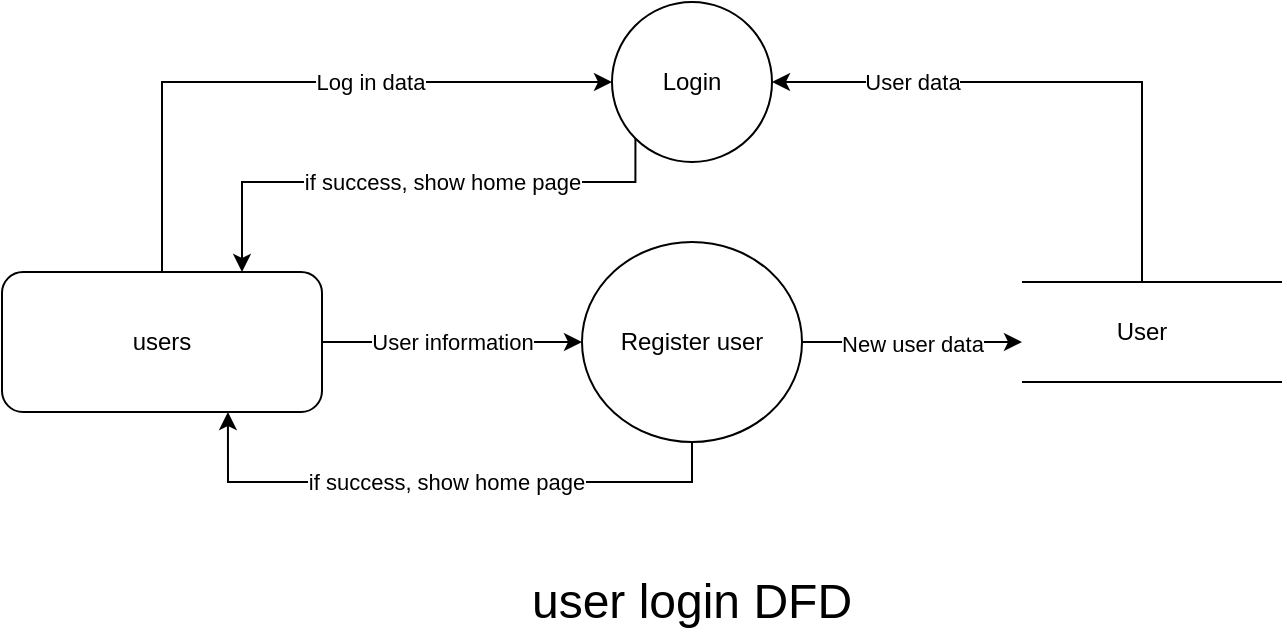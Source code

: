 <mxfile version="23.1.5" type="github" pages="7">
  <diagram id="18t2caXNX2-pDg0ipx5h" name="Login">
    <mxGraphModel dx="1313" dy="696" grid="1" gridSize="10" guides="1" tooltips="1" connect="1" arrows="1" fold="1" page="1" pageScale="1" pageWidth="850" pageHeight="1100" background="none" math="0" shadow="0">
      <root>
        <mxCell id="0" />
        <mxCell id="1" parent="0" />
        <mxCell id="MFz6BAkq9LY2ZdtFGx5P-12" value="if success, show home page" style="edgeStyle=orthogonalEdgeStyle;rounded=0;orthogonalLoop=1;jettySize=auto;html=1;exitX=0;exitY=1;exitDx=0;exitDy=0;entryX=0.75;entryY=0;entryDx=0;entryDy=0;" parent="1" source="MFz6BAkq9LY2ZdtFGx5P-1" target="MFz6BAkq9LY2ZdtFGx5P-3" edge="1">
          <mxGeometry x="-0.099" relative="1" as="geometry">
            <Array as="points">
              <mxPoint x="417" y="200" />
              <mxPoint x="220" y="200" />
            </Array>
            <mxPoint as="offset" />
            <mxPoint x="220" y="240" as="targetPoint" />
          </mxGeometry>
        </mxCell>
        <mxCell id="MFz6BAkq9LY2ZdtFGx5P-1" value="Login" style="ellipse;whiteSpace=wrap;html=1;aspect=fixed;" parent="1" vertex="1">
          <mxGeometry x="405" y="110" width="80" height="80" as="geometry" />
        </mxCell>
        <mxCell id="MFz6BAkq9LY2ZdtFGx5P-2" value="Register user" style="ellipse;whiteSpace=wrap;html=1;" parent="1" vertex="1">
          <mxGeometry x="390" y="230" width="110" height="100" as="geometry" />
        </mxCell>
        <mxCell id="MFz6BAkq9LY2ZdtFGx5P-7" value="Log in data" style="edgeStyle=orthogonalEdgeStyle;rounded=0;orthogonalLoop=1;jettySize=auto;html=1;exitX=0.532;exitY=0.016;exitDx=0;exitDy=0;entryX=0;entryY=0.5;entryDx=0;entryDy=0;exitPerimeter=0;" parent="1" source="MFz6BAkq9LY2ZdtFGx5P-3" target="MFz6BAkq9LY2ZdtFGx5P-1" edge="1">
          <mxGeometry x="0.258" relative="1" as="geometry">
            <mxPoint as="offset" />
            <Array as="points">
              <mxPoint x="180" y="240" />
              <mxPoint x="180" y="240" />
              <mxPoint x="180" y="150" />
            </Array>
          </mxGeometry>
        </mxCell>
        <mxCell id="MFz6BAkq9LY2ZdtFGx5P-3" value="&lt;font style=&quot;font-size: 12px;&quot;&gt;users&lt;/font&gt;" style="rounded=1;whiteSpace=wrap;html=1;" parent="1" vertex="1">
          <mxGeometry x="100" y="245" width="160" height="70" as="geometry" />
        </mxCell>
        <mxCell id="MFz6BAkq9LY2ZdtFGx5P-9" value="User information" style="edgeStyle=orthogonalEdgeStyle;rounded=0;orthogonalLoop=1;jettySize=auto;html=1;exitX=1;exitY=0.5;exitDx=0;exitDy=0;entryX=0;entryY=0.5;entryDx=0;entryDy=0;" parent="1" source="MFz6BAkq9LY2ZdtFGx5P-3" target="MFz6BAkq9LY2ZdtFGx5P-2" edge="1">
          <mxGeometry relative="1" as="geometry" />
        </mxCell>
        <mxCell id="MFz6BAkq9LY2ZdtFGx5P-10" value="if success, show home page" style="edgeStyle=orthogonalEdgeStyle;rounded=0;orthogonalLoop=1;jettySize=auto;html=1;exitX=0.5;exitY=1;exitDx=0;exitDy=0;entryX=0.706;entryY=1;entryDx=0;entryDy=0;entryPerimeter=0;" parent="1" source="MFz6BAkq9LY2ZdtFGx5P-2" target="MFz6BAkq9LY2ZdtFGx5P-3" edge="1">
          <mxGeometry relative="1" as="geometry" />
        </mxCell>
        <mxCell id="MFz6BAkq9LY2ZdtFGx5P-14" value="User data" style="edgeStyle=orthogonalEdgeStyle;rounded=0;orthogonalLoop=1;jettySize=auto;html=1;exitX=0.5;exitY=0;exitDx=0;exitDy=0;entryX=1;entryY=0.5;entryDx=0;entryDy=0;" parent="1" target="MFz6BAkq9LY2ZdtFGx5P-1" edge="1">
          <mxGeometry x="0.509" relative="1" as="geometry">
            <mxPoint as="offset" />
            <mxPoint x="670" y="250" as="sourcePoint" />
            <Array as="points">
              <mxPoint x="670" y="150" />
            </Array>
          </mxGeometry>
        </mxCell>
        <mxCell id="MFz6BAkq9LY2ZdtFGx5P-13" value="New user data" style="edgeStyle=orthogonalEdgeStyle;rounded=0;orthogonalLoop=1;jettySize=auto;html=1;exitX=1;exitY=0.5;exitDx=0;exitDy=0;entryX=0;entryY=0.5;entryDx=0;entryDy=0;" parent="1" source="MFz6BAkq9LY2ZdtFGx5P-2" edge="1">
          <mxGeometry relative="1" as="geometry">
            <mxPoint x="610" y="280" as="targetPoint" />
          </mxGeometry>
        </mxCell>
        <mxCell id="RJp4iiprFTTerv1SRL-3-1" value="User" style="text;html=1;align=center;verticalAlign=middle;whiteSpace=wrap;rounded=0;" vertex="1" parent="1">
          <mxGeometry x="640" y="260" width="60" height="30" as="geometry" />
        </mxCell>
        <mxCell id="RJp4iiprFTTerv1SRL-3-2" value="" style="endArrow=none;html=1;rounded=0;" edge="1" parent="1">
          <mxGeometry width="50" height="50" relative="1" as="geometry">
            <mxPoint x="610" y="250" as="sourcePoint" />
            <mxPoint x="740" y="250" as="targetPoint" />
          </mxGeometry>
        </mxCell>
        <mxCell id="RJp4iiprFTTerv1SRL-3-3" value="" style="endArrow=none;html=1;rounded=0;" edge="1" parent="1">
          <mxGeometry width="50" height="50" relative="1" as="geometry">
            <mxPoint x="610" y="300" as="sourcePoint" />
            <mxPoint x="740" y="300" as="targetPoint" />
          </mxGeometry>
        </mxCell>
        <mxCell id="Qt8cE5eNkd9tEuChfXPY-1" value="user login DFD" style="text;html=1;align=center;verticalAlign=middle;whiteSpace=wrap;rounded=0;fontSize=24;" vertex="1" parent="1">
          <mxGeometry x="355" y="390" width="180" height="40" as="geometry" />
        </mxCell>
      </root>
    </mxGraphModel>
  </diagram>
  <diagram id="jV2_xORwEmi-LJepNDIJ" name="Customer">
    <mxGraphModel dx="1167" dy="619" grid="1" gridSize="10" guides="1" tooltips="1" connect="1" arrows="1" fold="1" page="1" pageScale="1" pageWidth="850" pageHeight="1100" math="0" shadow="0">
      <root>
        <mxCell id="0" />
        <mxCell id="1" parent="0" />
        <mxCell id="r5mzbCPhkoYso4PLNgGX-1" value="" style="group" connectable="0" vertex="1" parent="1">
          <mxGeometry x="132" y="640" width="586" height="290" as="geometry" />
        </mxCell>
        <mxCell id="r5mzbCPhkoYso4PLNgGX-2" value="user" style="rounded=1;whiteSpace=wrap;html=1;" vertex="1" parent="r5mzbCPhkoYso4PLNgGX-1">
          <mxGeometry y="96.667" width="93.345" height="45.49" as="geometry" />
        </mxCell>
        <mxCell id="r5mzbCPhkoYso4PLNgGX-3" value="get an&amp;nbsp; order" style="ellipse;whiteSpace=wrap;html=1;aspect=fixed;" vertex="1" parent="r5mzbCPhkoYso4PLNgGX-1">
          <mxGeometry x="228.177" width="103.717" height="103.717" as="geometry" />
        </mxCell>
        <mxCell id="r5mzbCPhkoYso4PLNgGX-4" value="kitchen" style="rounded=1;whiteSpace=wrap;html=1;" vertex="1" parent="r5mzbCPhkoYso4PLNgGX-1">
          <mxGeometry x="448.575" y="23.431" width="114.088" height="56.863" as="geometry" />
        </mxCell>
        <mxCell id="r5mzbCPhkoYso4PLNgGX-5" value="food order" style="edgeStyle=orthogonalEdgeStyle;rounded=0;orthogonalLoop=1;jettySize=auto;html=1;" edge="1" parent="r5mzbCPhkoYso4PLNgGX-1" source="r5mzbCPhkoYso4PLNgGX-3" target="r5mzbCPhkoYso4PLNgGX-4">
          <mxGeometry relative="1" as="geometry" />
        </mxCell>
        <mxCell id="r5mzbCPhkoYso4PLNgGX-6" value="restaurant&amp;nbsp;" style="rounded=1;whiteSpace=wrap;html=1;" vertex="1" parent="r5mzbCPhkoYso4PLNgGX-1">
          <mxGeometry x="425.239" y="182.147" width="160.761" height="79.608" as="geometry" />
        </mxCell>
        <mxCell id="r5mzbCPhkoYso4PLNgGX-7" value="bill" style="edgeStyle=orthogonalEdgeStyle;rounded=0;orthogonalLoop=1;jettySize=auto;html=1;" edge="1" parent="r5mzbCPhkoYso4PLNgGX-1" source="r5mzbCPhkoYso4PLNgGX-8" target="r5mzbCPhkoYso4PLNgGX-6">
          <mxGeometry relative="1" as="geometry" />
        </mxCell>
        <mxCell id="r5mzbCPhkoYso4PLNgGX-8" value="prepare the bill" style="ellipse;whiteSpace=wrap;html=1;aspect=fixed;" vertex="1" parent="r5mzbCPhkoYso4PLNgGX-1">
          <mxGeometry x="222.991" y="164.902" width="114.088" height="114.088" as="geometry" />
        </mxCell>
        <mxCell id="r5mzbCPhkoYso4PLNgGX-9" value="order" style="edgeStyle=orthogonalEdgeStyle;rounded=0;orthogonalLoop=1;jettySize=auto;html=1;exitX=0.75;exitY=0;exitDx=0;exitDy=0;entryX=0.026;entryY=0.417;entryDx=0;entryDy=0;entryPerimeter=0;" edge="1" parent="r5mzbCPhkoYso4PLNgGX-1" source="r5mzbCPhkoYso4PLNgGX-2" target="r5mzbCPhkoYso4PLNgGX-3">
          <mxGeometry relative="1" as="geometry" />
        </mxCell>
        <mxCell id="r5mzbCPhkoYso4PLNgGX-10" value="food order" style="edgeStyle=orthogonalEdgeStyle;rounded=0;orthogonalLoop=1;jettySize=auto;html=1;" edge="1" parent="r5mzbCPhkoYso4PLNgGX-1" source="r5mzbCPhkoYso4PLNgGX-3" target="r5mzbCPhkoYso4PLNgGX-8">
          <mxGeometry relative="1" as="geometry" />
        </mxCell>
        <mxCell id="r5mzbCPhkoYso4PLNgGX-11" value="receipt" style="edgeStyle=orthogonalEdgeStyle;rounded=0;orthogonalLoop=1;jettySize=auto;html=1;exitX=0.75;exitY=1;exitDx=0;exitDy=0;entryX=0.007;entryY=0.544;entryDx=0;entryDy=0;entryPerimeter=0;startArrow=classic;startFill=1;endArrow=none;endFill=0;" edge="1" parent="r5mzbCPhkoYso4PLNgGX-1" source="r5mzbCPhkoYso4PLNgGX-2" target="r5mzbCPhkoYso4PLNgGX-8">
          <mxGeometry relative="1" as="geometry" />
        </mxCell>
        <mxCell id="r5mzbCPhkoYso4PLNgGX-12" value="customer DFD" style="edgeLabel;html=1;align=center;verticalAlign=middle;resizable=0;points=[];fontSize=27;" connectable="0" vertex="1" parent="r5mzbCPhkoYso4PLNgGX-11">
          <mxGeometry x="0.061" y="-3" relative="1" as="geometry">
            <mxPoint x="168" y="110" as="offset" />
          </mxGeometry>
        </mxCell>
      </root>
    </mxGraphModel>
  </diagram>
  <diagram id="DgyAZOA2_8QquCHMks2_" name="Delivery">
    <mxGraphModel dx="1909" dy="1013" grid="1" gridSize="10" guides="1" tooltips="1" connect="1" arrows="1" fold="1" page="1" pageScale="1" pageWidth="850" pageHeight="1100" math="0" shadow="0">
      <root>
        <mxCell id="0" />
        <mxCell id="1" parent="0" />
        <mxCell id="F5azXWNjkAENRcfs9KPE-8" value="list of meal" style="edgeStyle=orthogonalEdgeStyle;rounded=0;orthogonalLoop=1;jettySize=auto;html=1;exitX=0;exitY=0.5;exitDx=0;exitDy=0;entryX=0.5;entryY=0;entryDx=0;entryDy=0;" parent="1" source="F5azXWNjkAENRcfs9KPE-1" target="F5azXWNjkAENRcfs9KPE-4" edge="1">
          <mxGeometry x="-0.361" relative="1" as="geometry">
            <mxPoint as="offset" />
          </mxGeometry>
        </mxCell>
        <mxCell id="F5azXWNjkAENRcfs9KPE-15" value="list of customer" style="edgeStyle=orthogonalEdgeStyle;rounded=0;orthogonalLoop=1;jettySize=auto;html=1;exitX=1;exitY=0;exitDx=0;exitDy=0;entryX=0.75;entryY=0;entryDx=0;entryDy=0;" parent="1" source="F5azXWNjkAENRcfs9KPE-1" target="F5azXWNjkAENRcfs9KPE-10" edge="1">
          <mxGeometry x="-0.303" relative="1" as="geometry">
            <mxPoint as="offset" />
          </mxGeometry>
        </mxCell>
        <mxCell id="F5azXWNjkAENRcfs9KPE-1" value="manage customer information" style="ellipse;whiteSpace=wrap;html=1;aspect=fixed;" parent="1" vertex="1">
          <mxGeometry x="365" y="80" width="110" height="110" as="geometry" />
        </mxCell>
        <mxCell id="F5azXWNjkAENRcfs9KPE-11" value="order list" style="edgeStyle=orthogonalEdgeStyle;rounded=0;orthogonalLoop=1;jettySize=auto;html=1;exitX=1;exitY=0.5;exitDx=0;exitDy=0;entryX=0;entryY=0.5;entryDx=0;entryDy=0;" parent="1" source="F5azXWNjkAENRcfs9KPE-2" target="F5azXWNjkAENRcfs9KPE-10" edge="1">
          <mxGeometry relative="1" as="geometry">
            <Array as="points">
              <mxPoint x="540" y="270" />
              <mxPoint x="540" y="290" />
            </Array>
          </mxGeometry>
        </mxCell>
        <mxCell id="F5azXWNjkAENRcfs9KPE-2" value="manage order reservation" style="ellipse;whiteSpace=wrap;html=1;aspect=fixed;" parent="1" vertex="1">
          <mxGeometry x="370" y="220" width="100" height="100" as="geometry" />
        </mxCell>
        <mxCell id="F5azXWNjkAENRcfs9KPE-3" value="schedule deliveries&amp;nbsp;" style="ellipse;whiteSpace=wrap;html=1;aspect=fixed;" parent="1" vertex="1">
          <mxGeometry x="365" y="370" width="100" height="100" as="geometry" />
        </mxCell>
        <mxCell id="F5azXWNjkAENRcfs9KPE-5" value="order details" style="edgeStyle=orthogonalEdgeStyle;rounded=0;orthogonalLoop=1;jettySize=auto;html=1;exitX=0.75;exitY=0;exitDx=0;exitDy=0;entryX=0;entryY=0;entryDx=0;entryDy=0;" parent="1" source="F5azXWNjkAENRcfs9KPE-4" target="F5azXWNjkAENRcfs9KPE-2" edge="1">
          <mxGeometry relative="1" as="geometry" />
        </mxCell>
        <mxCell id="F5azXWNjkAENRcfs9KPE-9" value="customer info" style="edgeStyle=orthogonalEdgeStyle;rounded=0;orthogonalLoop=1;jettySize=auto;html=1;exitX=0.25;exitY=0;exitDx=0;exitDy=0;entryX=0.136;entryY=0.186;entryDx=0;entryDy=0;entryPerimeter=0;" parent="1" source="F5azXWNjkAENRcfs9KPE-4" target="F5azXWNjkAENRcfs9KPE-1" edge="1">
          <mxGeometry x="0.364" relative="1" as="geometry">
            <Array as="points">
              <mxPoint x="100" y="100" />
              <mxPoint x="376" y="100" />
            </Array>
            <mxPoint as="offset" />
          </mxGeometry>
        </mxCell>
        <mxCell id="F5azXWNjkAENRcfs9KPE-4" value="delivery_man" style="rounded=1;whiteSpace=wrap;html=1;" parent="1" vertex="1">
          <mxGeometry x="70" y="260" width="120" height="60" as="geometry" />
        </mxCell>
        <mxCell id="F5azXWNjkAENRcfs9KPE-7" value="schedule&amp;nbsp;" style="edgeStyle=orthogonalEdgeStyle;rounded=0;orthogonalLoop=1;jettySize=auto;html=1;exitX=0;exitY=0.5;exitDx=0;exitDy=0;entryX=0.4;entryY=1.03;entryDx=0;entryDy=0;entryPerimeter=0;" parent="1" source="F5azXWNjkAENRcfs9KPE-3" target="F5azXWNjkAENRcfs9KPE-4" edge="1">
          <mxGeometry relative="1" as="geometry" />
        </mxCell>
        <mxCell id="F5azXWNjkAENRcfs9KPE-12" value="delivery lists" style="edgeStyle=orthogonalEdgeStyle;rounded=0;orthogonalLoop=1;jettySize=auto;html=1;exitX=0.25;exitY=1;exitDx=0;exitDy=0;entryX=1;entryY=0.5;entryDx=0;entryDy=0;" parent="1" source="F5azXWNjkAENRcfs9KPE-10" target="F5azXWNjkAENRcfs9KPE-3" edge="1">
          <mxGeometry x="0.237" relative="1" as="geometry">
            <mxPoint as="offset" />
          </mxGeometry>
        </mxCell>
        <mxCell id="F5azXWNjkAENRcfs9KPE-13" value="product detail" style="edgeStyle=orthogonalEdgeStyle;rounded=0;orthogonalLoop=1;jettySize=auto;html=1;exitX=0.25;exitY=0;exitDx=0;exitDy=0;entryX=1;entryY=0;entryDx=0;entryDy=0;" parent="1" source="F5azXWNjkAENRcfs9KPE-10" target="F5azXWNjkAENRcfs9KPE-2" edge="1">
          <mxGeometry x="0.099" relative="1" as="geometry">
            <mxPoint as="offset" />
          </mxGeometry>
        </mxCell>
        <mxCell id="F5azXWNjkAENRcfs9KPE-14" value="food details" style="edgeStyle=orthogonalEdgeStyle;rounded=0;orthogonalLoop=1;jettySize=auto;html=1;exitX=0.5;exitY=0;exitDx=0;exitDy=0;entryX=1;entryY=0.5;entryDx=0;entryDy=0;" parent="1" source="F5azXWNjkAENRcfs9KPE-10" target="F5azXWNjkAENRcfs9KPE-1" edge="1">
          <mxGeometry x="0.344" relative="1" as="geometry">
            <mxPoint as="offset" />
          </mxGeometry>
        </mxCell>
        <mxCell id="F5azXWNjkAENRcfs9KPE-18" value="payment detil" style="edgeStyle=orthogonalEdgeStyle;rounded=0;orthogonalLoop=1;jettySize=auto;html=1;exitX=0.75;exitY=1;exitDx=0;exitDy=0;entryX=1;entryY=0.5;entryDx=0;entryDy=0;" parent="1" source="F5azXWNjkAENRcfs9KPE-10" target="F5azXWNjkAENRcfs9KPE-16" edge="1">
          <mxGeometry x="0.407" relative="1" as="geometry">
            <mxPoint as="offset" />
          </mxGeometry>
        </mxCell>
        <mxCell id="F5azXWNjkAENRcfs9KPE-10" value="restaurant" style="rounded=1;whiteSpace=wrap;html=1;" parent="1" vertex="1">
          <mxGeometry x="610" y="260" width="120" height="60" as="geometry" />
        </mxCell>
        <mxCell id="F5azXWNjkAENRcfs9KPE-16" value="manage payment" style="ellipse;whiteSpace=wrap;html=1;aspect=fixed;" parent="1" vertex="1">
          <mxGeometry x="365" y="490" width="100" height="100" as="geometry" />
        </mxCell>
        <mxCell id="F5azXWNjkAENRcfs9KPE-17" value="payment" style="edgeStyle=orthogonalEdgeStyle;rounded=0;orthogonalLoop=1;jettySize=auto;html=1;exitX=0;exitY=0.5;exitDx=0;exitDy=0;entryX=0.124;entryY=1.009;entryDx=0;entryDy=0;entryPerimeter=0;" parent="1" source="F5azXWNjkAENRcfs9KPE-16" target="F5azXWNjkAENRcfs9KPE-4" edge="1">
          <mxGeometry x="-0.38" relative="1" as="geometry">
            <mxPoint as="offset" />
          </mxGeometry>
        </mxCell>
        <mxCell id="F5azXWNjkAENRcfs9KPE-19" value="order confirm" style="edgeStyle=orthogonalEdgeStyle;rounded=0;orthogonalLoop=1;jettySize=auto;html=1;exitX=1;exitY=0.5;exitDx=0;exitDy=0;entryX=0.037;entryY=0.702;entryDx=0;entryDy=0;entryPerimeter=0;startArrow=classic;startFill=1;endArrow=none;endFill=0;" parent="1" source="F5azXWNjkAENRcfs9KPE-4" target="F5azXWNjkAENRcfs9KPE-2" edge="1">
          <mxGeometry relative="1" as="geometry" />
        </mxCell>
        <mxCell id="5grpEK7-pwZZOjPJVvqG-1" value="Delivery man DFD" style="text;html=1;align=center;verticalAlign=middle;whiteSpace=wrap;rounded=0;fontSize=30;" vertex="1" parent="1">
          <mxGeometry x="250" y="660" width="320" height="50" as="geometry" />
        </mxCell>
      </root>
    </mxGraphModel>
  </diagram>
  <diagram id="yRMIOgFgTZziHyOYgNn_" name="Restaurant">
    <mxGraphModel dx="1313" dy="696" grid="1" gridSize="10" guides="1" tooltips="1" connect="1" arrows="1" fold="1" page="1" pageScale="1" pageWidth="850" pageHeight="1100" math="0" shadow="0">
      <root>
        <mxCell id="0" />
        <mxCell id="1" parent="0" />
        <mxCell id="x1UQK5rXL-eoymmViL0V-1" value="Log in data" style="edgeStyle=orthogonalEdgeStyle;rounded=0;orthogonalLoop=1;jettySize=auto;html=1;exitX=1;exitY=0.5;exitDx=0;exitDy=0;entryX=0;entryY=0.5;entryDx=0;entryDy=0;" parent="1" source="x1UQK5rXL-eoymmViL0V-2" target="x1UQK5rXL-eoymmViL0V-5" edge="1">
          <mxGeometry relative="1" as="geometry" />
        </mxCell>
        <mxCell id="x1UQK5rXL-eoymmViL0V-2" value="Restaurant" style="rounded=1;whiteSpace=wrap;html=1;" parent="1" vertex="1">
          <mxGeometry x="90" y="90" width="120" height="60" as="geometry" />
        </mxCell>
        <mxCell id="x1UQK5rXL-eoymmViL0V-3" value="Restaurant data" style="edgeStyle=orthogonalEdgeStyle;rounded=0;orthogonalLoop=1;jettySize=auto;html=1;exitX=0;exitY=0.5;exitDx=0;exitDy=0;" parent="1" target="x1UQK5rXL-eoymmViL0V-5" edge="1">
          <mxGeometry relative="1" as="geometry">
            <mxPoint x="620" y="120" as="sourcePoint" />
          </mxGeometry>
        </mxCell>
        <mxCell id="x1UQK5rXL-eoymmViL0V-5" value="Login" style="ellipse;whiteSpace=wrap;html=1;aspect=fixed;" parent="1" vertex="1">
          <mxGeometry x="385" y="80" width="80" height="80" as="geometry" />
        </mxCell>
        <mxCell id="x1UQK5rXL-eoymmViL0V-6" value="if success, show home page" style="edgeStyle=orthogonalEdgeStyle;rounded=0;orthogonalLoop=1;jettySize=auto;html=1;exitX=0;exitY=1;exitDx=0;exitDy=0;entryX=0.787;entryY=1.002;entryDx=0;entryDy=0;entryPerimeter=0;" parent="1" source="x1UQK5rXL-eoymmViL0V-5" target="x1UQK5rXL-eoymmViL0V-2" edge="1">
          <mxGeometry relative="1" as="geometry">
            <Array as="points">
              <mxPoint x="397" y="160" />
              <mxPoint x="184" y="160" />
            </Array>
          </mxGeometry>
        </mxCell>
        <mxCell id="5H-luCC20Rd0PItCOPUO-2" value="processing of an order" style="ellipse;whiteSpace=wrap;html=1;aspect=fixed;" parent="1" vertex="1">
          <mxGeometry x="392.556" y="240" width="95.615" height="95.615" as="geometry" />
        </mxCell>
        <mxCell id="5H-luCC20Rd0PItCOPUO-3" value="update sold menu item" style="ellipse;whiteSpace=wrap;html=1;aspect=fixed;" parent="1" vertex="1">
          <mxGeometry x="399.963" y="456.667" width="84.991" height="84.991" as="geometry" />
        </mxCell>
        <mxCell id="5H-luCC20Rd0PItCOPUO-21" value="sell" style="edgeStyle=orthogonalEdgeStyle;rounded=0;orthogonalLoop=1;jettySize=auto;html=1;" parent="1" source="5H-luCC20Rd0PItCOPUO-2" target="5H-luCC20Rd0PItCOPUO-3" edge="1">
          <mxGeometry relative="1" as="geometry" />
        </mxCell>
        <mxCell id="5H-luCC20Rd0PItCOPUO-24" value="stored sold menu" style="edgeStyle=orthogonalEdgeStyle;rounded=0;orthogonalLoop=1;jettySize=auto;html=1;" parent="1" source="5H-luCC20Rd0PItCOPUO-3" edge="1">
          <mxGeometry x="-0.146" relative="1" as="geometry">
            <mxPoint x="190" y="530" as="targetPoint" />
            <Array as="points">
              <mxPoint x="308" y="499" />
              <mxPoint x="308" y="530" />
              <mxPoint x="215" y="530" />
            </Array>
            <mxPoint as="offset" />
          </mxGeometry>
        </mxCell>
        <mxCell id="5H-luCC20Rd0PItCOPUO-8" value="update menu" style="ellipse;whiteSpace=wrap;html=1;aspect=fixed;" parent="1" vertex="1">
          <mxGeometry x="644.407" y="441.19" width="84.991" height="84.991" as="geometry" />
        </mxCell>
        <mxCell id="5H-luCC20Rd0PItCOPUO-22" value="data" style="edgeStyle=orthogonalEdgeStyle;rounded=0;orthogonalLoop=1;jettySize=auto;html=1;exitX=1;exitY=1;exitDx=0;exitDy=0;" parent="1" source="5H-luCC20Rd0PItCOPUO-2" target="5H-luCC20Rd0PItCOPUO-8" edge="1">
          <mxGeometry x="0.447" relative="1" as="geometry">
            <mxPoint x="703.667" y="441.19" as="targetPoint" />
            <Array as="points">
              <mxPoint x="506.63" y="456.667" />
            </Array>
            <mxPoint as="offset" />
          </mxGeometry>
        </mxCell>
        <mxCell id="5H-luCC20Rd0PItCOPUO-23" value="stored menu data" style="edgeStyle=orthogonalEdgeStyle;rounded=0;orthogonalLoop=1;jettySize=auto;html=1;" parent="1" source="5H-luCC20Rd0PItCOPUO-8" edge="1">
          <mxGeometry relative="1" as="geometry">
            <mxPoint x="687" y="660" as="targetPoint" />
            <Array as="points">
              <mxPoint x="687" y="642" />
            </Array>
          </mxGeometry>
        </mxCell>
        <mxCell id="5H-luCC20Rd0PItCOPUO-10" value="generate management" style="ellipse;whiteSpace=wrap;html=1;aspect=fixed;" parent="1" vertex="1">
          <mxGeometry x="399.963" y="611.429" width="84.991" height="84.991" as="geometry" />
        </mxCell>
        <mxCell id="5H-luCC20Rd0PItCOPUO-25" value="inform daily data" style="edgeStyle=orthogonalEdgeStyle;rounded=0;orthogonalLoop=1;jettySize=auto;html=1;entryX=0;entryY=0.5;entryDx=0;entryDy=0;" parent="1" target="5H-luCC20Rd0PItCOPUO-10" edge="1">
          <mxGeometry relative="1" as="geometry">
            <mxPoint x="274.037" y="781.667" as="targetPoint" />
            <Array as="points">
              <mxPoint x="140" y="654" />
            </Array>
            <mxPoint x="140" y="550" as="sourcePoint" />
          </mxGeometry>
        </mxCell>
        <mxCell id="5H-luCC20Rd0PItCOPUO-14" value="user" style="rounded=1;whiteSpace=wrap;html=1;" parent="1" vertex="1">
          <mxGeometry x="96.999" y="252.981" width="148.148" height="69.643" as="geometry" />
        </mxCell>
        <mxCell id="5H-luCC20Rd0PItCOPUO-20" value="receipt" style="edgeStyle=orthogonalEdgeStyle;rounded=0;orthogonalLoop=1;jettySize=auto;html=1;exitX=0;exitY=1;exitDx=0;exitDy=0;entryX=0.75;entryY=1;entryDx=0;entryDy=0;" parent="1" source="5H-luCC20Rd0PItCOPUO-2" target="5H-luCC20Rd0PItCOPUO-14" edge="1">
          <mxGeometry relative="1" as="geometry">
            <Array as="points">
              <mxPoint x="407" y="395" />
              <mxPoint x="208" y="395" />
            </Array>
          </mxGeometry>
        </mxCell>
        <mxCell id="5H-luCC20Rd0PItCOPUO-15" value="kitchen" style="rounded=1;whiteSpace=wrap;html=1;" parent="1" vertex="1">
          <mxGeometry x="637" y="264.41" width="117.78" height="46.79" as="geometry" />
        </mxCell>
        <mxCell id="5H-luCC20Rd0PItCOPUO-18" value="food order" style="edgeStyle=orthogonalEdgeStyle;rounded=0;orthogonalLoop=1;jettySize=auto;html=1;entryX=0;entryY=0.5;entryDx=0;entryDy=0;" parent="1" source="5H-luCC20Rd0PItCOPUO-2" target="5H-luCC20Rd0PItCOPUO-15" edge="1">
          <mxGeometry relative="1" as="geometry" />
        </mxCell>
        <mxCell id="5H-luCC20Rd0PItCOPUO-16" value="restaurant manager" style="rounded=1;whiteSpace=wrap;html=1;" parent="1" vertex="1">
          <mxGeometry x="370.333" y="797.143" width="177.778" height="92.857" as="geometry" />
        </mxCell>
        <mxCell id="5H-luCC20Rd0PItCOPUO-26" value="report" style="edgeStyle=orthogonalEdgeStyle;rounded=0;orthogonalLoop=1;jettySize=auto;html=1;" parent="1" source="5H-luCC20Rd0PItCOPUO-10" target="5H-luCC20Rd0PItCOPUO-16" edge="1">
          <mxGeometry relative="1" as="geometry" />
        </mxCell>
        <mxCell id="5H-luCC20Rd0PItCOPUO-17" value="order food" style="edgeStyle=orthogonalEdgeStyle;rounded=0;orthogonalLoop=1;jettySize=auto;html=1;entryX=0;entryY=0.5;entryDx=0;entryDy=0;" parent="1" source="5H-luCC20Rd0PItCOPUO-14" target="5H-luCC20Rd0PItCOPUO-2" edge="1">
          <mxGeometry relative="1" as="geometry">
            <mxPoint x="392.556" y="301.905" as="targetPoint" />
            <Array as="points" />
          </mxGeometry>
        </mxCell>
        <mxCell id="QqthDOUd0idLEaJ4eEK0-1" value="Database of sold menu item" style="text;html=1;align=center;verticalAlign=middle;whiteSpace=wrap;rounded=0;" vertex="1" parent="1">
          <mxGeometry x="80" y="511.66" width="100" height="30" as="geometry" />
        </mxCell>
        <mxCell id="QqthDOUd0idLEaJ4eEK0-2" value="" style="endArrow=none;html=1;rounded=0;" edge="1" parent="1">
          <mxGeometry width="50" height="50" relative="1" as="geometry">
            <mxPoint x="70" y="498.76" as="sourcePoint" />
            <mxPoint x="190" y="498.76" as="targetPoint" />
          </mxGeometry>
        </mxCell>
        <mxCell id="QqthDOUd0idLEaJ4eEK0-4" value="" style="endArrow=none;html=1;rounded=0;" edge="1" parent="1">
          <mxGeometry width="50" height="50" relative="1" as="geometry">
            <mxPoint x="70" y="550" as="sourcePoint" />
            <mxPoint x="190" y="550" as="targetPoint" />
          </mxGeometry>
        </mxCell>
        <mxCell id="QqthDOUd0idLEaJ4eEK0-7" value="" style="endArrow=none;html=1;rounded=0;" edge="1" parent="1">
          <mxGeometry width="50" height="50" relative="1" as="geometry">
            <mxPoint x="630" y="660" as="sourcePoint" />
            <mxPoint x="750" y="660" as="targetPoint" />
          </mxGeometry>
        </mxCell>
        <mxCell id="QqthDOUd0idLEaJ4eEK0-8" value="" style="endArrow=none;html=1;rounded=0;" edge="1" parent="1">
          <mxGeometry width="50" height="50" relative="1" as="geometry">
            <mxPoint x="626.9" y="700" as="sourcePoint" />
            <mxPoint x="750" y="700" as="targetPoint" />
          </mxGeometry>
        </mxCell>
        <mxCell id="QqthDOUd0idLEaJ4eEK0-9" value="&#xa;&lt;span style=&quot;color: rgb(0, 0, 0); font-family: Helvetica; font-size: 12px; font-style: normal; font-variant-ligatures: normal; font-variant-caps: normal; font-weight: 400; letter-spacing: normal; orphans: 2; text-align: center; text-indent: 0px; text-transform: none; widows: 2; word-spacing: 0px; -webkit-text-stroke-width: 0px; background-color: rgb(251, 251, 251); text-decoration-thickness: initial; text-decoration-style: initial; text-decoration-color: initial; float: none; display: inline !important;&quot;&gt;menu data base&lt;/span&gt;&#xa;&#xa;" style="text;html=1;align=center;verticalAlign=middle;whiteSpace=wrap;rounded=0;" vertex="1" parent="1">
          <mxGeometry x="644.41" y="676.42" width="90" height="20" as="geometry" />
        </mxCell>
        <mxCell id="QqthDOUd0idLEaJ4eEK0-10" value="Restaurant side DFD" style="text;html=1;align=center;verticalAlign=middle;whiteSpace=wrap;rounded=0;fontSize=30;" vertex="1" parent="1">
          <mxGeometry x="262.56" y="950" width="357.44" height="60" as="geometry" />
        </mxCell>
        <mxCell id="QqthDOUd0idLEaJ4eEK0-11" value="" style="endArrow=none;html=1;rounded=0;" edge="1" parent="1">
          <mxGeometry width="50" height="50" relative="1" as="geometry">
            <mxPoint x="620" y="90" as="sourcePoint" />
            <mxPoint x="750" y="90" as="targetPoint" />
          </mxGeometry>
        </mxCell>
        <mxCell id="QqthDOUd0idLEaJ4eEK0-12" value="" style="endArrow=none;html=1;rounded=0;" edge="1" parent="1">
          <mxGeometry width="50" height="50" relative="1" as="geometry">
            <mxPoint x="621.9" y="140" as="sourcePoint" />
            <mxPoint x="751.9" y="140" as="targetPoint" />
          </mxGeometry>
        </mxCell>
        <mxCell id="QqthDOUd0idLEaJ4eEK0-15" value="Restaurant" style="text;html=1;align=center;verticalAlign=middle;whiteSpace=wrap;rounded=0;" vertex="1" parent="1">
          <mxGeometry x="659.41" y="100" width="60" height="30" as="geometry" />
        </mxCell>
      </root>
    </mxGraphModel>
  </diagram>
  <diagram id="_-1gddyZd6XeUl6q-HcB" name="restaurant2">
    <mxGraphModel dx="2100" dy="1114" grid="1" gridSize="10" guides="1" tooltips="1" connect="1" arrows="1" fold="1" page="1" pageScale="1" pageWidth="850" pageHeight="1100" math="0" shadow="0">
      <root>
        <mxCell id="0" />
        <mxCell id="1" parent="0" />
        <mxCell id="75lfQwVC1Wf0cRtL6mPA-12" value="" style="group" parent="1" connectable="0" vertex="1">
          <mxGeometry x="75" y="70" width="700" height="340" as="geometry" />
        </mxCell>
        <mxCell id="75lfQwVC1Wf0cRtL6mPA-1" value="user" style="rounded=1;whiteSpace=wrap;html=1;" parent="75lfQwVC1Wf0cRtL6mPA-12" vertex="1">
          <mxGeometry y="113.333" width="111.504" height="53.333" as="geometry" />
        </mxCell>
        <mxCell id="75lfQwVC1Wf0cRtL6mPA-4" value="get an&amp;nbsp; order" style="ellipse;whiteSpace=wrap;html=1;aspect=fixed;" parent="75lfQwVC1Wf0cRtL6mPA-12" vertex="1">
          <mxGeometry x="272.566" width="123.894" height="123.894" as="geometry" />
        </mxCell>
        <mxCell id="75lfQwVC1Wf0cRtL6mPA-5" value="kitchen" style="rounded=1;whiteSpace=wrap;html=1;" parent="75lfQwVC1Wf0cRtL6mPA-12" vertex="1">
          <mxGeometry x="535.841" y="33.333" width="136.283" height="66.667" as="geometry" />
        </mxCell>
        <mxCell id="75lfQwVC1Wf0cRtL6mPA-3" value="food order" style="edgeStyle=orthogonalEdgeStyle;rounded=0;orthogonalLoop=1;jettySize=auto;html=1;" parent="75lfQwVC1Wf0cRtL6mPA-12" source="75lfQwVC1Wf0cRtL6mPA-4" target="75lfQwVC1Wf0cRtL6mPA-5" edge="1">
          <mxGeometry relative="1" as="geometry" />
        </mxCell>
        <mxCell id="75lfQwVC1Wf0cRtL6mPA-6" value="restaurant manager" style="rounded=1;whiteSpace=wrap;html=1;" parent="75lfQwVC1Wf0cRtL6mPA-12" vertex="1">
          <mxGeometry x="507.965" y="220.0" width="192.035" height="93.333" as="geometry" />
        </mxCell>
        <mxCell id="75lfQwVC1Wf0cRtL6mPA-7" value="bill" style="edgeStyle=orthogonalEdgeStyle;rounded=0;orthogonalLoop=1;jettySize=auto;html=1;" parent="75lfQwVC1Wf0cRtL6mPA-12" source="75lfQwVC1Wf0cRtL6mPA-8" target="75lfQwVC1Wf0cRtL6mPA-6" edge="1">
          <mxGeometry relative="1" as="geometry" />
        </mxCell>
        <mxCell id="75lfQwVC1Wf0cRtL6mPA-8" value="prepare the bill" style="ellipse;whiteSpace=wrap;html=1;aspect=fixed;" parent="75lfQwVC1Wf0cRtL6mPA-12" vertex="1">
          <mxGeometry x="266.372" y="193.333" width="136.283" height="136.283" as="geometry" />
        </mxCell>
        <mxCell id="75lfQwVC1Wf0cRtL6mPA-9" value="order" style="edgeStyle=orthogonalEdgeStyle;rounded=0;orthogonalLoop=1;jettySize=auto;html=1;exitX=0.75;exitY=0;exitDx=0;exitDy=0;entryX=0.026;entryY=0.417;entryDx=0;entryDy=0;entryPerimeter=0;" parent="75lfQwVC1Wf0cRtL6mPA-12" source="75lfQwVC1Wf0cRtL6mPA-1" target="75lfQwVC1Wf0cRtL6mPA-4" edge="1">
          <mxGeometry relative="1" as="geometry" />
        </mxCell>
        <mxCell id="75lfQwVC1Wf0cRtL6mPA-2" value="food order" style="edgeStyle=orthogonalEdgeStyle;rounded=0;orthogonalLoop=1;jettySize=auto;html=1;" parent="75lfQwVC1Wf0cRtL6mPA-12" source="75lfQwVC1Wf0cRtL6mPA-4" target="75lfQwVC1Wf0cRtL6mPA-8" edge="1">
          <mxGeometry relative="1" as="geometry" />
        </mxCell>
        <mxCell id="75lfQwVC1Wf0cRtL6mPA-10" style="edgeStyle=orthogonalEdgeStyle;rounded=0;orthogonalLoop=1;jettySize=auto;html=1;exitX=0.75;exitY=1;exitDx=0;exitDy=0;entryX=0.007;entryY=0.544;entryDx=0;entryDy=0;entryPerimeter=0;startArrow=classic;startFill=1;endArrow=none;endFill=0;" parent="75lfQwVC1Wf0cRtL6mPA-12" source="75lfQwVC1Wf0cRtL6mPA-1" target="75lfQwVC1Wf0cRtL6mPA-8" edge="1">
          <mxGeometry relative="1" as="geometry" />
        </mxCell>
        <mxCell id="75lfQwVC1Wf0cRtL6mPA-11" value="receipt" style="edgeLabel;html=1;align=center;verticalAlign=middle;resizable=0;points=[];" parent="75lfQwVC1Wf0cRtL6mPA-10" connectable="0" vertex="1">
          <mxGeometry x="0.061" y="-3" relative="1" as="geometry">
            <mxPoint as="offset" />
          </mxGeometry>
        </mxCell>
      </root>
    </mxGraphModel>
  </diagram>
  <diagram id="QW9v1AQHQjg8yljwb-eg" name="Admin">
    <mxGraphModel dx="1235" dy="655" grid="1" gridSize="10" guides="1" tooltips="1" connect="1" arrows="1" fold="1" page="1" pageScale="1" pageWidth="850" pageHeight="1100" math="0" shadow="0">
      <root>
        <mxCell id="0" />
        <mxCell id="1" parent="0" />
        <mxCell id="V6z1b4jEAUl-P3jl5kzp-1" value="Log in data" style="edgeStyle=orthogonalEdgeStyle;rounded=0;orthogonalLoop=1;jettySize=auto;html=1;exitX=1;exitY=0.5;exitDx=0;exitDy=0;entryX=0;entryY=0.5;entryDx=0;entryDy=0;" parent="1" source="V6z1b4jEAUl-P3jl5kzp-2" target="V6z1b4jEAUl-P3jl5kzp-5" edge="1">
          <mxGeometry relative="1" as="geometry" />
        </mxCell>
        <mxCell id="V6z1b4jEAUl-P3jl5kzp-2" value="Admin" style="rounded=1;whiteSpace=wrap;html=1;" parent="1" vertex="1">
          <mxGeometry x="90" y="80" width="120" height="60" as="geometry" />
        </mxCell>
        <mxCell id="V6z1b4jEAUl-P3jl5kzp-3" value="Admin data" style="edgeStyle=orthogonalEdgeStyle;rounded=0;orthogonalLoop=1;jettySize=auto;html=1;exitX=0;exitY=0.5;exitDx=0;exitDy=0;" parent="1" source="V6z1b4jEAUl-P3jl5kzp-4" target="V6z1b4jEAUl-P3jl5kzp-5" edge="1">
          <mxGeometry relative="1" as="geometry" />
        </mxCell>
        <mxCell id="V6z1b4jEAUl-P3jl5kzp-4" value="Admin" style="rounded=0;whiteSpace=wrap;html=1;" parent="1" vertex="1">
          <mxGeometry x="620" y="80" width="120" height="60" as="geometry" />
        </mxCell>
        <mxCell id="V6z1b4jEAUl-P3jl5kzp-5" value="Login" style="ellipse;whiteSpace=wrap;html=1;aspect=fixed;" parent="1" vertex="1">
          <mxGeometry x="385" y="70" width="80" height="80" as="geometry" />
        </mxCell>
        <mxCell id="V6z1b4jEAUl-P3jl5kzp-6" value="if success, show home page" style="edgeStyle=orthogonalEdgeStyle;rounded=0;orthogonalLoop=1;jettySize=auto;html=1;exitX=0;exitY=1;exitDx=0;exitDy=0;entryX=0.787;entryY=1.002;entryDx=0;entryDy=0;entryPerimeter=0;" parent="1" source="V6z1b4jEAUl-P3jl5kzp-5" target="V6z1b4jEAUl-P3jl5kzp-2" edge="1">
          <mxGeometry relative="1" as="geometry">
            <Array as="points">
              <mxPoint x="397" y="150" />
              <mxPoint x="184" y="150" />
            </Array>
          </mxGeometry>
        </mxCell>
        <mxCell id="ZTxALWp2nxkmB7Zcn3Q2-10" value="check order detail" style="edgeStyle=orthogonalEdgeStyle;rounded=0;orthogonalLoop=1;jettySize=auto;html=1;exitX=1;exitY=0;exitDx=0;exitDy=0;entryX=0;entryY=0.25;entryDx=0;entryDy=0;" parent="1" source="V6z1b4jEAUl-P3jl5kzp-7" target="ZTxALWp2nxkmB7Zcn3Q2-6" edge="1">
          <mxGeometry relative="1" as="geometry" />
        </mxCell>
        <mxCell id="ZTxALWp2nxkmB7Zcn3Q2-24" value="Response" style="edgeStyle=orthogonalEdgeStyle;rounded=0;orthogonalLoop=1;jettySize=auto;html=1;exitX=0;exitY=1;exitDx=0;exitDy=0;entryX=0.69;entryY=0.982;entryDx=0;entryDy=0;entryPerimeter=0;" parent="1" target="ZTxALWp2nxkmB7Zcn3Q2-1" edge="1">
          <mxGeometry relative="1" as="geometry">
            <mxPoint x="406.716" y="448.284" as="sourcePoint" />
            <mxPoint x="180" y="310.0" as="targetPoint" />
            <Array as="points">
              <mxPoint x="212" y="448" />
              <mxPoint x="212" y="320" />
            </Array>
          </mxGeometry>
        </mxCell>
        <mxCell id="V6z1b4jEAUl-P3jl5kzp-7" value="view order" style="ellipse;whiteSpace=wrap;html=1;aspect=fixed;" parent="1" vertex="1">
          <mxGeometry x="385" y="380" width="80" height="80" as="geometry" />
        </mxCell>
        <mxCell id="ZTxALWp2nxkmB7Zcn3Q2-8" value="check product detail" style="edgeStyle=orthogonalEdgeStyle;rounded=0;orthogonalLoop=1;jettySize=auto;html=1;exitX=1;exitY=0;exitDx=0;exitDy=0;entryX=0;entryY=0.25;entryDx=0;entryDy=0;" parent="1" source="V6z1b4jEAUl-P3jl5kzp-8" target="ZTxALWp2nxkmB7Zcn3Q2-5" edge="1">
          <mxGeometry relative="1" as="geometry">
            <Array as="points">
              <mxPoint x="453" y="255" />
            </Array>
          </mxGeometry>
        </mxCell>
        <mxCell id="V6z1b4jEAUl-P3jl5kzp-8" value="Manage product" style="ellipse;whiteSpace=wrap;html=1;aspect=fixed;" parent="1" vertex="1">
          <mxGeometry x="385" y="240" width="80" height="80" as="geometry" />
        </mxCell>
        <mxCell id="ZTxALWp2nxkmB7Zcn3Q2-12" value="check payment detail" style="edgeStyle=orthogonalEdgeStyle;rounded=0;orthogonalLoop=1;jettySize=auto;html=1;exitX=1;exitY=0;exitDx=0;exitDy=0;entryX=0;entryY=0.25;entryDx=0;entryDy=0;" parent="1" source="V6z1b4jEAUl-P3jl5kzp-9" target="ZTxALWp2nxkmB7Zcn3Q2-7" edge="1">
          <mxGeometry relative="1" as="geometry" />
        </mxCell>
        <mxCell id="V6z1b4jEAUl-P3jl5kzp-9" value="view payment" style="ellipse;whiteSpace=wrap;html=1;aspect=fixed;" parent="1" vertex="1">
          <mxGeometry x="385" y="540" width="80" height="80" as="geometry" />
        </mxCell>
        <mxCell id="V6z1b4jEAUl-P3jl5kzp-10" style="edgeStyle=orthogonalEdgeStyle;rounded=0;orthogonalLoop=1;jettySize=auto;html=1;exitX=0.5;exitY=1;exitDx=0;exitDy=0;" parent="1" source="V6z1b4jEAUl-P3jl5kzp-8" target="V6z1b4jEAUl-P3jl5kzp-8" edge="1">
          <mxGeometry relative="1" as="geometry" />
        </mxCell>
        <mxCell id="ZTxALWp2nxkmB7Zcn3Q2-17" value="Request for report" style="edgeStyle=orthogonalEdgeStyle;rounded=0;orthogonalLoop=1;jettySize=auto;html=1;exitX=0.25;exitY=1;exitDx=0;exitDy=0;entryX=0;entryY=0.5;entryDx=0;entryDy=0;" parent="1" source="ZTxALWp2nxkmB7Zcn3Q2-1" target="ZTxALWp2nxkmB7Zcn3Q2-2" edge="1">
          <mxGeometry x="0.591" relative="1" as="geometry">
            <Array as="points">
              <mxPoint x="110" y="310" />
              <mxPoint x="110" y="700" />
            </Array>
            <mxPoint as="offset" />
          </mxGeometry>
        </mxCell>
        <mxCell id="ZTxALWp2nxkmB7Zcn3Q2-20" value="Request for view payment" style="edgeStyle=orthogonalEdgeStyle;rounded=0;orthogonalLoop=1;jettySize=auto;html=1;exitX=0.655;exitY=1.014;exitDx=0;exitDy=0;entryX=0;entryY=0.5;entryDx=0;entryDy=0;exitPerimeter=0;" parent="1" source="ZTxALWp2nxkmB7Zcn3Q2-1" target="V6z1b4jEAUl-P3jl5kzp-9" edge="1">
          <mxGeometry x="0.541" relative="1" as="geometry">
            <Array as="points">
              <mxPoint x="204" y="310" />
              <mxPoint x="170" y="310" />
              <mxPoint x="170" y="580" />
            </Array>
            <mxPoint as="offset" />
          </mxGeometry>
        </mxCell>
        <mxCell id="ZTxALWp2nxkmB7Zcn3Q2-23" value="Requesr for view order" style="edgeStyle=orthogonalEdgeStyle;rounded=0;orthogonalLoop=1;jettySize=auto;html=1;exitX=0.868;exitY=1.02;exitDx=0;exitDy=0;entryX=0;entryY=0.5;entryDx=0;entryDy=0;exitPerimeter=0;" parent="1" source="ZTxALWp2nxkmB7Zcn3Q2-1" target="V6z1b4jEAUl-P3jl5kzp-7" edge="1">
          <mxGeometry relative="1" as="geometry">
            <Array as="points">
              <mxPoint x="251" y="310" />
              <mxPoint x="250" y="310" />
              <mxPoint x="250" y="420" />
            </Array>
          </mxGeometry>
        </mxCell>
        <mxCell id="ZTxALWp2nxkmB7Zcn3Q2-1" value="Admin" style="rounded=1;whiteSpace=wrap;html=1;" parent="1" vertex="1">
          <mxGeometry x="60" y="210" width="220" height="100" as="geometry" />
        </mxCell>
        <mxCell id="ZTxALWp2nxkmB7Zcn3Q2-2" value="Report" style="ellipse;whiteSpace=wrap;html=1;aspect=fixed;" parent="1" vertex="1">
          <mxGeometry x="380" y="660" width="80" height="80" as="geometry" />
        </mxCell>
        <mxCell id="ZTxALWp2nxkmB7Zcn3Q2-9" value="response" style="edgeStyle=orthogonalEdgeStyle;rounded=0;orthogonalLoop=1;jettySize=auto;html=1;exitX=0;exitY=0.75;exitDx=0;exitDy=0;entryX=1;entryY=1;entryDx=0;entryDy=0;" parent="1" source="ZTxALWp2nxkmB7Zcn3Q2-5" target="V6z1b4jEAUl-P3jl5kzp-8" edge="1">
          <mxGeometry relative="1" as="geometry" />
        </mxCell>
        <mxCell id="ZTxALWp2nxkmB7Zcn3Q2-5" value="product" style="rounded=0;whiteSpace=wrap;html=1;" parent="1" vertex="1">
          <mxGeometry x="670" y="240" width="120" height="60" as="geometry" />
        </mxCell>
        <mxCell id="ZTxALWp2nxkmB7Zcn3Q2-6" value="order" style="rounded=0;whiteSpace=wrap;html=1;" parent="1" vertex="1">
          <mxGeometry x="670" y="390" width="120" height="60" as="geometry" />
        </mxCell>
        <mxCell id="ZTxALWp2nxkmB7Zcn3Q2-14" value="response" style="edgeStyle=orthogonalEdgeStyle;rounded=0;orthogonalLoop=1;jettySize=auto;html=1;exitX=0;exitY=0.75;exitDx=0;exitDy=0;entryX=1;entryY=1;entryDx=0;entryDy=0;" parent="1" source="ZTxALWp2nxkmB7Zcn3Q2-7" target="V6z1b4jEAUl-P3jl5kzp-9" edge="1">
          <mxGeometry relative="1" as="geometry" />
        </mxCell>
        <mxCell id="ZTxALWp2nxkmB7Zcn3Q2-16" value="Generate report for order" style="edgeStyle=orthogonalEdgeStyle;rounded=0;orthogonalLoop=1;jettySize=auto;html=1;exitX=0.5;exitY=1;exitDx=0;exitDy=0;entryX=1;entryY=1;entryDx=0;entryDy=0;" parent="1" source="ZTxALWp2nxkmB7Zcn3Q2-7" target="ZTxALWp2nxkmB7Zcn3Q2-2" edge="1">
          <mxGeometry relative="1" as="geometry">
            <Array as="points">
              <mxPoint x="730" y="728" />
            </Array>
          </mxGeometry>
        </mxCell>
        <mxCell id="ZTxALWp2nxkmB7Zcn3Q2-7" value="Payment" style="rounded=0;whiteSpace=wrap;html=1;" parent="1" vertex="1">
          <mxGeometry x="670" y="560" width="120" height="60" as="geometry" />
        </mxCell>
        <mxCell id="ZTxALWp2nxkmB7Zcn3Q2-11" value="response" style="edgeStyle=orthogonalEdgeStyle;rounded=0;orthogonalLoop=1;jettySize=auto;html=1;exitX=0;exitY=0.75;exitDx=0;exitDy=0;entryX=0.95;entryY=0.694;entryDx=0;entryDy=0;entryPerimeter=0;" parent="1" source="ZTxALWp2nxkmB7Zcn3Q2-6" target="V6z1b4jEAUl-P3jl5kzp-7" edge="1">
          <mxGeometry relative="1" as="geometry" />
        </mxCell>
        <mxCell id="ZTxALWp2nxkmB7Zcn3Q2-15" value="Generate report for payment" style="edgeStyle=orthogonalEdgeStyle;rounded=0;orthogonalLoop=1;jettySize=auto;html=1;exitX=1;exitY=0;exitDx=0;exitDy=0;entryX=0.167;entryY=1.058;entryDx=0;entryDy=0;entryPerimeter=0;" parent="1" source="ZTxALWp2nxkmB7Zcn3Q2-2" target="ZTxALWp2nxkmB7Zcn3Q2-7" edge="1">
          <mxGeometry relative="1" as="geometry" />
        </mxCell>
        <mxCell id="ZTxALWp2nxkmB7Zcn3Q2-18" value="Response" style="edgeStyle=orthogonalEdgeStyle;rounded=0;orthogonalLoop=1;jettySize=auto;html=1;exitX=0;exitY=1;exitDx=0;exitDy=0;entryX=0.091;entryY=1.025;entryDx=0;entryDy=0;entryPerimeter=0;" parent="1" source="ZTxALWp2nxkmB7Zcn3Q2-2" target="ZTxALWp2nxkmB7Zcn3Q2-1" edge="1">
          <mxGeometry x="-0.583" relative="1" as="geometry">
            <mxPoint as="offset" />
          </mxGeometry>
        </mxCell>
        <mxCell id="ZTxALWp2nxkmB7Zcn3Q2-19" value="Response" style="edgeStyle=orthogonalEdgeStyle;rounded=0;orthogonalLoop=1;jettySize=auto;html=1;exitX=0;exitY=1;exitDx=0;exitDy=0;" parent="1" edge="1">
          <mxGeometry x="-0.764" relative="1" as="geometry">
            <mxPoint x="396.716" y="608.304" as="sourcePoint" />
            <mxPoint x="141" y="310" as="targetPoint" />
            <Array as="points">
              <mxPoint x="140" y="608" />
              <mxPoint x="140" y="310" />
            </Array>
            <mxPoint as="offset" />
          </mxGeometry>
        </mxCell>
        <mxCell id="ZTxALWp2nxkmB7Zcn3Q2-21" value="product manage" style="edgeStyle=orthogonalEdgeStyle;rounded=0;orthogonalLoop=1;jettySize=auto;html=1;exitX=1;exitY=0.5;exitDx=0;exitDy=0;entryX=0.018;entryY=0.293;entryDx=0;entryDy=0;entryPerimeter=0;" parent="1" source="ZTxALWp2nxkmB7Zcn3Q2-1" target="V6z1b4jEAUl-P3jl5kzp-8" edge="1">
          <mxGeometry relative="1" as="geometry" />
        </mxCell>
        <mxCell id="ZTxALWp2nxkmB7Zcn3Q2-22" value="Response" style="edgeStyle=orthogonalEdgeStyle;rounded=0;orthogonalLoop=1;jettySize=auto;html=1;exitX=0;exitY=1;exitDx=0;exitDy=0;entryX=1.003;entryY=0.82;entryDx=0;entryDy=0;entryPerimeter=0;" parent="1" source="V6z1b4jEAUl-P3jl5kzp-8" target="ZTxALWp2nxkmB7Zcn3Q2-1" edge="1">
          <mxGeometry relative="1" as="geometry" />
        </mxCell>
      </root>
    </mxGraphModel>
  </diagram>
  <diagram id="yeQsZYCf_fL6wJwPV2c7" name="ER">
    <mxGraphModel dx="1500" dy="796" grid="1" gridSize="10" guides="1" tooltips="1" connect="1" arrows="1" fold="1" page="1" pageScale="1" pageWidth="850" pageHeight="1100" math="0" shadow="0">
      <root>
        <mxCell id="0" />
        <mxCell id="1" parent="0" />
        <mxCell id="T7Q6gKHAXMOwdpgTmvkD-12" value="creates" style="edgeStyle=orthogonalEdgeStyle;rounded=0;orthogonalLoop=1;jettySize=auto;html=1;entryX=0;entryY=0.5;entryDx=0;entryDy=0;startArrow=ERmandOne;startFill=0;endArrow=ERzeroToMany;endFill=0;" parent="1" source="i4RAoxeFgXgQCkldFnQp-3" target="i4RAoxeFgXgQCkldFnQp-60" edge="1">
          <mxGeometry x="-0.298" relative="1" as="geometry">
            <mxPoint x="370" y="917" as="targetPoint" />
            <mxPoint as="offset" />
          </mxGeometry>
        </mxCell>
        <mxCell id="B53bkZV9kgI16YPlFTzY-47" value="chooses" style="edgeStyle=orthogonalEdgeStyle;rounded=0;orthogonalLoop=1;jettySize=auto;html=1;exitX=0.5;exitY=0;exitDx=0;exitDy=0;entryX=0;entryY=0.5;entryDx=0;entryDy=0;startArrow=ERmandOne;startFill=0;endArrow=ERzeroToMany;endFill=0;targetPerimeterSpacing=0;" parent="1" source="i4RAoxeFgXgQCkldFnQp-3" target="B53bkZV9kgI16YPlFTzY-27" edge="1">
          <mxGeometry x="-0.461" relative="1" as="geometry">
            <mxPoint as="offset" />
          </mxGeometry>
        </mxCell>
        <mxCell id="i4RAoxeFgXgQCkldFnQp-3" value="user" style="swimlane;html=1;fontStyle=1;align=center;verticalAlign=top;childLayout=stackLayout;horizontal=1;startSize=26;horizontalStack=0;resizeParent=1;resizeLast=0;collapsible=1;marginBottom=0;swimlaneFillColor=#ffffff;rounded=0;shadow=0;comic=0;labelBackgroundColor=none;strokeWidth=1;fillColor=none;fontFamily=Verdana;fontSize=12" parent="1" vertex="1">
          <mxGeometry x="345" y="565" width="160" height="160" as="geometry" />
        </mxCell>
        <mxCell id="i4RAoxeFgXgQCkldFnQp-4" value="user_id" style="text;html=1;strokeColor=none;fillColor=none;align=left;verticalAlign=top;spacingLeft=4;spacingRight=4;whiteSpace=wrap;overflow=hidden;rotatable=0;points=[[0,0.5],[1,0.5]];portConstraint=eastwest;" parent="i4RAoxeFgXgQCkldFnQp-3" vertex="1">
          <mxGeometry y="26" width="160" height="26" as="geometry" />
        </mxCell>
        <mxCell id="T7Q6gKHAXMOwdpgTmvkD-2" value="" style="line;html=1;strokeWidth=1;fillColor=none;align=left;verticalAlign=middle;spacingTop=-1;spacingLeft=3;spacingRight=3;rotatable=0;labelPosition=right;points=[];portConstraint=eastwest;" parent="i4RAoxeFgXgQCkldFnQp-3" vertex="1">
          <mxGeometry y="52" width="160" height="8" as="geometry" />
        </mxCell>
        <mxCell id="i4RAoxeFgXgQCkldFnQp-5" value="phone_number" style="text;html=1;strokeColor=none;fillColor=none;align=left;verticalAlign=top;spacingLeft=4;spacingRight=4;whiteSpace=wrap;overflow=hidden;rotatable=0;points=[[0,0.5],[1,0.5]];portConstraint=eastwest;" parent="i4RAoxeFgXgQCkldFnQp-3" vertex="1">
          <mxGeometry y="60" width="160" height="26" as="geometry" />
        </mxCell>
        <mxCell id="T7Q6gKHAXMOwdpgTmvkD-1" value="" style="line;html=1;strokeWidth=1;fillColor=none;align=left;verticalAlign=middle;spacingTop=-1;spacingLeft=3;spacingRight=3;rotatable=0;labelPosition=right;points=[];portConstraint=eastwest;" parent="i4RAoxeFgXgQCkldFnQp-3" vertex="1">
          <mxGeometry y="86" width="160" height="8" as="geometry" />
        </mxCell>
        <mxCell id="i4RAoxeFgXgQCkldFnQp-6" value="email" style="text;html=1;strokeColor=none;fillColor=none;align=left;verticalAlign=top;spacingLeft=4;spacingRight=4;whiteSpace=wrap;overflow=hidden;rotatable=0;points=[[0,0.5],[1,0.5]];portConstraint=eastwest;" parent="i4RAoxeFgXgQCkldFnQp-3" vertex="1">
          <mxGeometry y="94" width="160" height="26" as="geometry" />
        </mxCell>
        <mxCell id="i4RAoxeFgXgQCkldFnQp-9" value="" style="line;html=1;strokeWidth=1;fillColor=none;align=left;verticalAlign=middle;spacingTop=-1;spacingLeft=3;spacingRight=3;rotatable=0;labelPosition=right;points=[];portConstraint=eastwest;" parent="i4RAoxeFgXgQCkldFnQp-3" vertex="1">
          <mxGeometry y="120" width="160" height="8" as="geometry" />
        </mxCell>
        <mxCell id="i4RAoxeFgXgQCkldFnQp-7" value="password" style="text;html=1;strokeColor=none;fillColor=none;align=left;verticalAlign=top;spacingLeft=4;spacingRight=4;whiteSpace=wrap;overflow=hidden;rotatable=0;points=[[0,0.5],[1,0.5]];portConstraint=eastwest;" parent="i4RAoxeFgXgQCkldFnQp-3" vertex="1">
          <mxGeometry y="128" width="160" height="31.5" as="geometry" />
        </mxCell>
        <mxCell id="i4RAoxeFgXgQCkldFnQp-46" value="user_information" style="swimlane;html=1;fontStyle=1;align=center;verticalAlign=top;childLayout=stackLayout;horizontal=1;startSize=26;horizontalStack=0;resizeParent=1;resizeLast=0;collapsible=1;marginBottom=0;swimlaneFillColor=#ffffff;rounded=0;shadow=0;comic=0;labelBackgroundColor=none;strokeWidth=1;fillColor=none;fontFamily=Verdana;fontSize=12" parent="1" vertex="1">
          <mxGeometry x="630" y="565" width="160" height="260" as="geometry">
            <mxRectangle x="580" y="459.0" width="160" height="30" as="alternateBounds" />
          </mxGeometry>
        </mxCell>
        <mxCell id="i4RAoxeFgXgQCkldFnQp-47" value="user_id" style="text;html=1;strokeColor=none;fillColor=none;align=left;verticalAlign=top;spacingLeft=4;spacingRight=4;whiteSpace=wrap;overflow=hidden;rotatable=0;points=[[0,0.5],[1,0.5]];portConstraint=eastwest;" parent="i4RAoxeFgXgQCkldFnQp-46" vertex="1">
          <mxGeometry y="26" width="160" height="26" as="geometry" />
        </mxCell>
        <mxCell id="T7Q6gKHAXMOwdpgTmvkD-7" value="" style="line;html=1;strokeWidth=1;fillColor=none;align=left;verticalAlign=middle;spacingTop=-1;spacingLeft=3;spacingRight=3;rotatable=0;labelPosition=right;points=[];portConstraint=eastwest;" parent="i4RAoxeFgXgQCkldFnQp-46" vertex="1">
          <mxGeometry y="52" width="160" height="8" as="geometry" />
        </mxCell>
        <mxCell id="i4RAoxeFgXgQCkldFnQp-48" value="name" style="text;html=1;strokeColor=none;fillColor=none;align=left;verticalAlign=top;spacingLeft=4;spacingRight=4;whiteSpace=wrap;overflow=hidden;rotatable=0;points=[[0,0.5],[1,0.5]];portConstraint=eastwest;" parent="i4RAoxeFgXgQCkldFnQp-46" vertex="1">
          <mxGeometry y="60" width="160" height="26" as="geometry" />
        </mxCell>
        <mxCell id="T7Q6gKHAXMOwdpgTmvkD-6" value="" style="line;html=1;strokeWidth=1;fillColor=none;align=left;verticalAlign=middle;spacingTop=-1;spacingLeft=3;spacingRight=3;rotatable=0;labelPosition=right;points=[];portConstraint=eastwest;" parent="i4RAoxeFgXgQCkldFnQp-46" vertex="1">
          <mxGeometry y="86" width="160" height="8" as="geometry" />
        </mxCell>
        <mxCell id="i4RAoxeFgXgQCkldFnQp-49" value="phone_number" style="text;html=1;strokeColor=none;fillColor=none;align=left;verticalAlign=top;spacingLeft=4;spacingRight=4;whiteSpace=wrap;overflow=hidden;rotatable=0;points=[[0,0.5],[1,0.5]];portConstraint=eastwest;" parent="i4RAoxeFgXgQCkldFnQp-46" vertex="1">
          <mxGeometry y="94" width="160" height="26" as="geometry" />
        </mxCell>
        <mxCell id="T7Q6gKHAXMOwdpgTmvkD-5" value="" style="line;html=1;strokeWidth=1;fillColor=none;align=left;verticalAlign=middle;spacingTop=-1;spacingLeft=3;spacingRight=3;rotatable=0;labelPosition=right;points=[];portConstraint=eastwest;" parent="i4RAoxeFgXgQCkldFnQp-46" vertex="1">
          <mxGeometry y="120" width="160" height="8" as="geometry" />
        </mxCell>
        <mxCell id="i4RAoxeFgXgQCkldFnQp-50" value="email" style="text;html=1;strokeColor=none;fillColor=none;align=left;verticalAlign=top;spacingLeft=4;spacingRight=4;whiteSpace=wrap;overflow=hidden;rotatable=0;points=[[0,0.5],[1,0.5]];portConstraint=eastwest;" parent="i4RAoxeFgXgQCkldFnQp-46" vertex="1">
          <mxGeometry y="128" width="160" height="26" as="geometry" />
        </mxCell>
        <mxCell id="T7Q6gKHAXMOwdpgTmvkD-4" value="" style="line;html=1;strokeWidth=1;fillColor=none;align=left;verticalAlign=middle;spacingTop=-1;spacingLeft=3;spacingRight=3;rotatable=0;labelPosition=right;points=[];portConstraint=eastwest;" parent="i4RAoxeFgXgQCkldFnQp-46" vertex="1">
          <mxGeometry y="154" width="160" height="8" as="geometry" />
        </mxCell>
        <mxCell id="i4RAoxeFgXgQCkldFnQp-51" value="user_id(FK)" style="text;html=1;strokeColor=none;fillColor=none;align=left;verticalAlign=top;spacingLeft=4;spacingRight=4;whiteSpace=wrap;overflow=hidden;rotatable=0;points=[[0,0.5],[1,0.5]];portConstraint=eastwest;" parent="i4RAoxeFgXgQCkldFnQp-46" vertex="1">
          <mxGeometry y="162" width="160" height="26" as="geometry" />
        </mxCell>
        <mxCell id="T7Q6gKHAXMOwdpgTmvkD-3" value="" style="line;html=1;strokeWidth=1;fillColor=none;align=left;verticalAlign=middle;spacingTop=-1;spacingLeft=3;spacingRight=3;rotatable=0;labelPosition=right;points=[];portConstraint=eastwest;" parent="i4RAoxeFgXgQCkldFnQp-46" vertex="1">
          <mxGeometry y="188" width="160" height="8" as="geometry" />
        </mxCell>
        <mxCell id="i4RAoxeFgXgQCkldFnQp-52" value="restaurant_id(FK)" style="text;html=1;strokeColor=none;fillColor=none;align=left;verticalAlign=top;spacingLeft=4;spacingRight=4;whiteSpace=wrap;overflow=hidden;rotatable=0;points=[[0,0.5],[1,0.5]];portConstraint=eastwest;" parent="i4RAoxeFgXgQCkldFnQp-46" vertex="1">
          <mxGeometry y="196" width="160" height="26" as="geometry" />
        </mxCell>
        <mxCell id="i4RAoxeFgXgQCkldFnQp-53" value="" style="line;html=1;strokeWidth=1;fillColor=none;align=left;verticalAlign=middle;spacingTop=-1;spacingLeft=3;spacingRight=3;rotatable=0;labelPosition=right;points=[];portConstraint=eastwest;" parent="i4RAoxeFgXgQCkldFnQp-46" vertex="1">
          <mxGeometry y="222" width="160" height="8" as="geometry" />
        </mxCell>
        <mxCell id="i4RAoxeFgXgQCkldFnQp-54" value="message" style="text;html=1;strokeColor=none;fillColor=none;align=left;verticalAlign=top;spacingLeft=4;spacingRight=4;whiteSpace=wrap;overflow=hidden;rotatable=0;points=[[0,0.5],[1,0.5]];portConstraint=eastwest;" parent="i4RAoxeFgXgQCkldFnQp-46" vertex="1">
          <mxGeometry y="230" width="160" height="30" as="geometry" />
        </mxCell>
        <mxCell id="i4RAoxeFgXgQCkldFnQp-59" value="deliveryman_information" style="swimlane;html=1;fontStyle=1;align=center;verticalAlign=top;childLayout=stackLayout;horizontal=1;startSize=26;horizontalStack=0;resizeParent=1;resizeLast=0;collapsible=1;marginBottom=0;swimlaneFillColor=#ffffff;rounded=0;shadow=0;comic=0;labelBackgroundColor=none;strokeWidth=1;fillColor=none;fontFamily=Verdana;fontSize=12" parent="1" vertex="1">
          <mxGeometry x="520" y="870" width="210" height="300" as="geometry" />
        </mxCell>
        <mxCell id="i4RAoxeFgXgQCkldFnQp-60" value="deliveryman_id" style="text;html=1;strokeColor=none;fillColor=none;align=left;verticalAlign=top;spacingLeft=4;spacingRight=4;whiteSpace=wrap;overflow=hidden;rotatable=0;points=[[0,0.5],[1,0.5]];portConstraint=eastwest;" parent="i4RAoxeFgXgQCkldFnQp-59" vertex="1">
          <mxGeometry y="26" width="210" height="26" as="geometry" />
        </mxCell>
        <mxCell id="T7Q6gKHAXMOwdpgTmvkD-19" value="" style="line;html=1;strokeWidth=1;fillColor=none;align=left;verticalAlign=middle;spacingTop=-1;spacingLeft=3;spacingRight=3;rotatable=0;labelPosition=right;points=[];portConstraint=eastwest;" parent="i4RAoxeFgXgQCkldFnQp-59" vertex="1">
          <mxGeometry y="52" width="210" height="8" as="geometry" />
        </mxCell>
        <mxCell id="i4RAoxeFgXgQCkldFnQp-61" value="name" style="text;html=1;strokeColor=none;fillColor=none;align=left;verticalAlign=top;spacingLeft=4;spacingRight=4;whiteSpace=wrap;overflow=hidden;rotatable=0;points=[[0,0.5],[1,0.5]];portConstraint=eastwest;" parent="i4RAoxeFgXgQCkldFnQp-59" vertex="1">
          <mxGeometry y="60" width="210" height="26" as="geometry" />
        </mxCell>
        <mxCell id="T7Q6gKHAXMOwdpgTmvkD-18" value="" style="line;html=1;strokeWidth=1;fillColor=none;align=left;verticalAlign=middle;spacingTop=-1;spacingLeft=3;spacingRight=3;rotatable=0;labelPosition=right;points=[];portConstraint=eastwest;" parent="i4RAoxeFgXgQCkldFnQp-59" vertex="1">
          <mxGeometry y="86" width="210" height="8" as="geometry" />
        </mxCell>
        <mxCell id="i4RAoxeFgXgQCkldFnQp-62" value="phone_number" style="text;html=1;strokeColor=none;fillColor=none;align=left;verticalAlign=top;spacingLeft=4;spacingRight=4;whiteSpace=wrap;overflow=hidden;rotatable=0;points=[[0,0.5],[1,0.5]];portConstraint=eastwest;" parent="i4RAoxeFgXgQCkldFnQp-59" vertex="1">
          <mxGeometry y="94" width="210" height="26" as="geometry" />
        </mxCell>
        <mxCell id="T7Q6gKHAXMOwdpgTmvkD-16" value="" style="line;html=1;strokeWidth=1;fillColor=none;align=left;verticalAlign=middle;spacingTop=-1;spacingLeft=3;spacingRight=3;rotatable=0;labelPosition=right;points=[];portConstraint=eastwest;" parent="i4RAoxeFgXgQCkldFnQp-59" vertex="1">
          <mxGeometry y="120" width="210" height="8" as="geometry" />
        </mxCell>
        <mxCell id="i4RAoxeFgXgQCkldFnQp-63" value="email" style="text;html=1;strokeColor=none;fillColor=none;align=left;verticalAlign=top;spacingLeft=4;spacingRight=4;whiteSpace=wrap;overflow=hidden;rotatable=0;points=[[0,0.5],[1,0.5]];portConstraint=eastwest;" parent="i4RAoxeFgXgQCkldFnQp-59" vertex="1">
          <mxGeometry y="128" width="210" height="26" as="geometry" />
        </mxCell>
        <mxCell id="T7Q6gKHAXMOwdpgTmvkD-17" value="" style="line;html=1;strokeWidth=1;fillColor=none;align=left;verticalAlign=middle;spacingTop=-1;spacingLeft=3;spacingRight=3;rotatable=0;labelPosition=right;points=[];portConstraint=eastwest;" parent="i4RAoxeFgXgQCkldFnQp-59" vertex="1">
          <mxGeometry y="154" width="210" height="8" as="geometry" />
        </mxCell>
        <mxCell id="i4RAoxeFgXgQCkldFnQp-64" value="user_id(FK)" style="text;html=1;strokeColor=none;fillColor=none;align=left;verticalAlign=top;spacingLeft=4;spacingRight=4;whiteSpace=wrap;overflow=hidden;rotatable=0;points=[[0,0.5],[1,0.5]];portConstraint=eastwest;" parent="i4RAoxeFgXgQCkldFnQp-59" vertex="1">
          <mxGeometry y="162" width="210" height="26" as="geometry" />
        </mxCell>
        <mxCell id="T7Q6gKHAXMOwdpgTmvkD-15" value="" style="line;html=1;strokeWidth=1;fillColor=none;align=left;verticalAlign=middle;spacingTop=-1;spacingLeft=3;spacingRight=3;rotatable=0;labelPosition=right;points=[];portConstraint=eastwest;" parent="i4RAoxeFgXgQCkldFnQp-59" vertex="1">
          <mxGeometry y="188" width="210" height="8" as="geometry" />
        </mxCell>
        <mxCell id="i4RAoxeFgXgQCkldFnQp-65" value="restaurant_id(FK)" style="text;html=1;strokeColor=none;fillColor=none;align=left;verticalAlign=top;spacingLeft=4;spacingRight=4;whiteSpace=wrap;overflow=hidden;rotatable=0;points=[[0,0.5],[1,0.5]];portConstraint=eastwest;" parent="i4RAoxeFgXgQCkldFnQp-59" vertex="1">
          <mxGeometry y="196" width="210" height="26" as="geometry" />
        </mxCell>
        <mxCell id="T7Q6gKHAXMOwdpgTmvkD-14" value="" style="line;html=1;strokeWidth=1;fillColor=none;align=left;verticalAlign=middle;spacingTop=-1;spacingLeft=3;spacingRight=3;rotatable=0;labelPosition=right;points=[];portConstraint=eastwest;" parent="i4RAoxeFgXgQCkldFnQp-59" vertex="1">
          <mxGeometry y="222" width="210" height="8" as="geometry" />
        </mxCell>
        <mxCell id="i4RAoxeFgXgQCkldFnQp-66" value="message" style="text;html=1;strokeColor=none;fillColor=none;align=left;verticalAlign=top;spacingLeft=4;spacingRight=4;whiteSpace=wrap;overflow=hidden;rotatable=0;points=[[0,0.5],[1,0.5]];portConstraint=eastwest;" parent="i4RAoxeFgXgQCkldFnQp-59" vertex="1">
          <mxGeometry y="230" width="210" height="26" as="geometry" />
        </mxCell>
        <mxCell id="i4RAoxeFgXgQCkldFnQp-67" value="" style="line;html=1;strokeWidth=1;fillColor=none;align=left;verticalAlign=middle;spacingTop=-1;spacingLeft=3;spacingRight=3;rotatable=0;labelPosition=right;points=[];portConstraint=eastwest;" parent="i4RAoxeFgXgQCkldFnQp-59" vertex="1">
          <mxGeometry y="256" width="210" height="8" as="geometry" />
        </mxCell>
        <mxCell id="i4RAoxeFgXgQCkldFnQp-69" value="+ method(type): type" style="text;html=1;strokeColor=none;fillColor=none;align=left;verticalAlign=top;spacingLeft=4;spacingRight=4;whiteSpace=wrap;overflow=hidden;rotatable=0;points=[[0,0.5],[1,0.5]];portConstraint=eastwest;" parent="i4RAoxeFgXgQCkldFnQp-59" vertex="1">
          <mxGeometry y="264" width="210" height="36" as="geometry" />
        </mxCell>
        <mxCell id="T7Q6gKHAXMOwdpgTmvkD-20" value="restaurant" style="swimlane;html=1;fontStyle=1;align=center;verticalAlign=top;childLayout=stackLayout;horizontal=1;startSize=26;horizontalStack=0;resizeParent=1;resizeLast=0;collapsible=1;marginBottom=0;swimlaneFillColor=#ffffff;rounded=0;shadow=0;comic=0;labelBackgroundColor=none;strokeWidth=1;fillColor=none;fontFamily=Verdana;fontSize=12" parent="1" vertex="1">
          <mxGeometry x="1100" y="595" width="155" height="230" as="geometry" />
        </mxCell>
        <mxCell id="T7Q6gKHAXMOwdpgTmvkD-21" value="restaurant_id" style="text;html=1;strokeColor=none;fillColor=none;align=left;verticalAlign=top;spacingLeft=4;spacingRight=4;whiteSpace=wrap;overflow=hidden;rotatable=0;points=[[0,0.5],[1,0.5]];portConstraint=eastwest;" parent="T7Q6gKHAXMOwdpgTmvkD-20" vertex="1">
          <mxGeometry y="26" width="155" height="26" as="geometry" />
        </mxCell>
        <mxCell id="T7Q6gKHAXMOwdpgTmvkD-22" value="" style="line;html=1;strokeWidth=1;fillColor=none;align=left;verticalAlign=middle;spacingTop=-1;spacingLeft=3;spacingRight=3;rotatable=0;labelPosition=right;points=[];portConstraint=eastwest;" parent="T7Q6gKHAXMOwdpgTmvkD-20" vertex="1">
          <mxGeometry y="52" width="155" height="8" as="geometry" />
        </mxCell>
        <mxCell id="T7Q6gKHAXMOwdpgTmvkD-23" value="email" style="text;html=1;strokeColor=none;fillColor=none;align=left;verticalAlign=top;spacingLeft=4;spacingRight=4;whiteSpace=wrap;overflow=hidden;rotatable=0;points=[[0,0.5],[1,0.5]];portConstraint=eastwest;" parent="T7Q6gKHAXMOwdpgTmvkD-20" vertex="1">
          <mxGeometry y="60" width="155" height="26" as="geometry" />
        </mxCell>
        <mxCell id="T7Q6gKHAXMOwdpgTmvkD-24" value="" style="line;html=1;strokeWidth=1;fillColor=none;align=left;verticalAlign=middle;spacingTop=-1;spacingLeft=3;spacingRight=3;rotatable=0;labelPosition=right;points=[];portConstraint=eastwest;" parent="T7Q6gKHAXMOwdpgTmvkD-20" vertex="1">
          <mxGeometry y="86" width="155" height="8" as="geometry" />
        </mxCell>
        <mxCell id="T7Q6gKHAXMOwdpgTmvkD-25" value="password" style="text;html=1;strokeColor=none;fillColor=none;align=left;verticalAlign=top;spacingLeft=4;spacingRight=4;whiteSpace=wrap;overflow=hidden;rotatable=0;points=[[0,0.5],[1,0.5]];portConstraint=eastwest;" parent="T7Q6gKHAXMOwdpgTmvkD-20" vertex="1">
          <mxGeometry y="94" width="155" height="26" as="geometry" />
        </mxCell>
        <mxCell id="T7Q6gKHAXMOwdpgTmvkD-26" value="" style="line;html=1;strokeWidth=1;fillColor=none;align=left;verticalAlign=middle;spacingTop=-1;spacingLeft=3;spacingRight=3;rotatable=0;labelPosition=right;points=[];portConstraint=eastwest;" parent="T7Q6gKHAXMOwdpgTmvkD-20" vertex="1">
          <mxGeometry y="120" width="155" height="8" as="geometry" />
        </mxCell>
        <mxCell id="T7Q6gKHAXMOwdpgTmvkD-27" value="name" style="text;html=1;strokeColor=none;fillColor=none;align=left;verticalAlign=top;spacingLeft=4;spacingRight=4;whiteSpace=wrap;overflow=hidden;rotatable=0;points=[[0,0.5],[1,0.5]];portConstraint=eastwest;" parent="T7Q6gKHAXMOwdpgTmvkD-20" vertex="1">
          <mxGeometry y="128" width="155" height="26" as="geometry" />
        </mxCell>
        <mxCell id="T7Q6gKHAXMOwdpgTmvkD-28" value="" style="line;html=1;strokeWidth=1;fillColor=none;align=left;verticalAlign=middle;spacingTop=-1;spacingLeft=3;spacingRight=3;rotatable=0;labelPosition=right;points=[];portConstraint=eastwest;" parent="T7Q6gKHAXMOwdpgTmvkD-20" vertex="1">
          <mxGeometry y="154" width="155" height="8" as="geometry" />
        </mxCell>
        <mxCell id="T7Q6gKHAXMOwdpgTmvkD-29" value="location" style="text;html=1;strokeColor=none;fillColor=none;align=left;verticalAlign=top;spacingLeft=4;spacingRight=4;whiteSpace=wrap;overflow=hidden;rotatable=0;points=[[0,0.5],[1,0.5]];portConstraint=eastwest;" parent="T7Q6gKHAXMOwdpgTmvkD-20" vertex="1">
          <mxGeometry y="162" width="155" height="26" as="geometry" />
        </mxCell>
        <mxCell id="T7Q6gKHAXMOwdpgTmvkD-30" value="" style="line;html=1;strokeWidth=1;fillColor=none;align=left;verticalAlign=middle;spacingTop=-1;spacingLeft=3;spacingRight=3;rotatable=0;labelPosition=right;points=[];portConstraint=eastwest;" parent="T7Q6gKHAXMOwdpgTmvkD-20" vertex="1">
          <mxGeometry y="188" width="155" height="8" as="geometry" />
        </mxCell>
        <mxCell id="T7Q6gKHAXMOwdpgTmvkD-31" value="phone_number" style="text;html=1;strokeColor=none;fillColor=none;align=left;verticalAlign=top;spacingLeft=4;spacingRight=4;whiteSpace=wrap;overflow=hidden;rotatable=0;points=[[0,0.5],[1,0.5]];portConstraint=eastwest;" parent="T7Q6gKHAXMOwdpgTmvkD-20" vertex="1">
          <mxGeometry y="196" width="155" height="26" as="geometry" />
        </mxCell>
        <mxCell id="T7Q6gKHAXMOwdpgTmvkD-36" value="admin" style="swimlane;html=1;fontStyle=1;align=center;verticalAlign=top;childLayout=stackLayout;horizontal=1;startSize=26;horizontalStack=0;resizeParent=1;resizeLast=0;collapsible=1;marginBottom=0;swimlaneFillColor=#ffffff;rounded=0;shadow=0;comic=0;labelBackgroundColor=none;strokeWidth=1;fillColor=none;fontFamily=Verdana;fontSize=12" parent="1" vertex="1">
          <mxGeometry x="1320" y="820" width="155" height="130" as="geometry" />
        </mxCell>
        <mxCell id="T7Q6gKHAXMOwdpgTmvkD-37" value="admin_id" style="text;html=1;strokeColor=none;fillColor=none;align=left;verticalAlign=top;spacingLeft=4;spacingRight=4;whiteSpace=wrap;overflow=hidden;rotatable=0;points=[[0,0.5],[1,0.5]];portConstraint=eastwest;" parent="T7Q6gKHAXMOwdpgTmvkD-36" vertex="1">
          <mxGeometry y="26" width="155" height="26" as="geometry" />
        </mxCell>
        <mxCell id="T7Q6gKHAXMOwdpgTmvkD-38" value="" style="line;html=1;strokeWidth=1;fillColor=none;align=left;verticalAlign=middle;spacingTop=-1;spacingLeft=3;spacingRight=3;rotatable=0;labelPosition=right;points=[];portConstraint=eastwest;" parent="T7Q6gKHAXMOwdpgTmvkD-36" vertex="1">
          <mxGeometry y="52" width="155" height="8" as="geometry" />
        </mxCell>
        <mxCell id="T7Q6gKHAXMOwdpgTmvkD-39" value="email" style="text;html=1;strokeColor=none;fillColor=none;align=left;verticalAlign=top;spacingLeft=4;spacingRight=4;whiteSpace=wrap;overflow=hidden;rotatable=0;points=[[0,0.5],[1,0.5]];portConstraint=eastwest;" parent="T7Q6gKHAXMOwdpgTmvkD-36" vertex="1">
          <mxGeometry y="60" width="155" height="26" as="geometry" />
        </mxCell>
        <mxCell id="T7Q6gKHAXMOwdpgTmvkD-40" value="" style="line;html=1;strokeWidth=1;fillColor=none;align=left;verticalAlign=middle;spacingTop=-1;spacingLeft=3;spacingRight=3;rotatable=0;labelPosition=right;points=[];portConstraint=eastwest;" parent="T7Q6gKHAXMOwdpgTmvkD-36" vertex="1">
          <mxGeometry y="86" width="155" height="8" as="geometry" />
        </mxCell>
        <mxCell id="T7Q6gKHAXMOwdpgTmvkD-41" value="password" style="text;html=1;strokeColor=none;fillColor=none;align=left;verticalAlign=top;spacingLeft=4;spacingRight=4;whiteSpace=wrap;overflow=hidden;rotatable=0;points=[[0,0.5],[1,0.5]];portConstraint=eastwest;" parent="T7Q6gKHAXMOwdpgTmvkD-36" vertex="1">
          <mxGeometry y="94" width="155" height="36" as="geometry" />
        </mxCell>
        <mxCell id="T7Q6gKHAXMOwdpgTmvkD-48" value="order" style="swimlane;html=1;fontStyle=1;align=center;verticalAlign=top;childLayout=stackLayout;horizontal=1;startSize=26;horizontalStack=0;resizeParent=1;resizeLast=0;collapsible=1;marginBottom=0;swimlaneFillColor=#ffffff;rounded=0;shadow=0;comic=0;labelBackgroundColor=none;strokeWidth=1;fillColor=none;fontFamily=Verdana;fontSize=12" parent="1" vertex="1">
          <mxGeometry x="920" y="270" width="155" height="230" as="geometry" />
        </mxCell>
        <mxCell id="T7Q6gKHAXMOwdpgTmvkD-49" value="user_id" style="text;html=1;strokeColor=none;fillColor=none;align=left;verticalAlign=top;spacingLeft=4;spacingRight=4;whiteSpace=wrap;overflow=hidden;rotatable=0;points=[[0,0.5],[1,0.5]];portConstraint=eastwest;" parent="T7Q6gKHAXMOwdpgTmvkD-48" vertex="1">
          <mxGeometry y="26" width="155" height="26" as="geometry" />
        </mxCell>
        <mxCell id="T7Q6gKHAXMOwdpgTmvkD-50" value="" style="line;html=1;strokeWidth=1;fillColor=none;align=left;verticalAlign=middle;spacingTop=-1;spacingLeft=3;spacingRight=3;rotatable=0;labelPosition=right;points=[];portConstraint=eastwest;" parent="T7Q6gKHAXMOwdpgTmvkD-48" vertex="1">
          <mxGeometry y="52" width="155" height="8" as="geometry" />
        </mxCell>
        <mxCell id="T7Q6gKHAXMOwdpgTmvkD-51" value="order_id" style="text;html=1;strokeColor=none;fillColor=none;align=left;verticalAlign=top;spacingLeft=4;spacingRight=4;whiteSpace=wrap;overflow=hidden;rotatable=0;points=[[0,0.5],[1,0.5]];portConstraint=eastwest;" parent="T7Q6gKHAXMOwdpgTmvkD-48" vertex="1">
          <mxGeometry y="60" width="155" height="26" as="geometry" />
        </mxCell>
        <mxCell id="T7Q6gKHAXMOwdpgTmvkD-52" value="" style="line;html=1;strokeWidth=1;fillColor=none;align=left;verticalAlign=middle;spacingTop=-1;spacingLeft=3;spacingRight=3;rotatable=0;labelPosition=right;points=[];portConstraint=eastwest;" parent="T7Q6gKHAXMOwdpgTmvkD-48" vertex="1">
          <mxGeometry y="86" width="155" height="8" as="geometry" />
        </mxCell>
        <mxCell id="T7Q6gKHAXMOwdpgTmvkD-53" value="menuitem_id" style="text;html=1;strokeColor=none;fillColor=none;align=left;verticalAlign=top;spacingLeft=4;spacingRight=4;whiteSpace=wrap;overflow=hidden;rotatable=0;points=[[0,0.5],[1,0.5]];portConstraint=eastwest;" parent="T7Q6gKHAXMOwdpgTmvkD-48" vertex="1">
          <mxGeometry y="94" width="155" height="26" as="geometry" />
        </mxCell>
        <mxCell id="T7Q6gKHAXMOwdpgTmvkD-54" value="" style="line;html=1;strokeWidth=1;fillColor=none;align=left;verticalAlign=middle;spacingTop=-1;spacingLeft=3;spacingRight=3;rotatable=0;labelPosition=right;points=[];portConstraint=eastwest;" parent="T7Q6gKHAXMOwdpgTmvkD-48" vertex="1">
          <mxGeometry y="120" width="155" height="8" as="geometry" />
        </mxCell>
        <mxCell id="T7Q6gKHAXMOwdpgTmvkD-55" value="order_time" style="text;html=1;strokeColor=none;fillColor=none;align=left;verticalAlign=top;spacingLeft=4;spacingRight=4;whiteSpace=wrap;overflow=hidden;rotatable=0;points=[[0,0.5],[1,0.5]];portConstraint=eastwest;" parent="T7Q6gKHAXMOwdpgTmvkD-48" vertex="1">
          <mxGeometry y="128" width="155" height="26" as="geometry" />
        </mxCell>
        <mxCell id="T7Q6gKHAXMOwdpgTmvkD-56" value="" style="line;html=1;strokeWidth=1;fillColor=none;align=left;verticalAlign=middle;spacingTop=-1;spacingLeft=3;spacingRight=3;rotatable=0;labelPosition=right;points=[];portConstraint=eastwest;" parent="T7Q6gKHAXMOwdpgTmvkD-48" vertex="1">
          <mxGeometry y="154" width="155" height="8" as="geometry" />
        </mxCell>
        <mxCell id="T7Q6gKHAXMOwdpgTmvkD-57" value="quantity" style="text;html=1;strokeColor=none;fillColor=none;align=left;verticalAlign=top;spacingLeft=4;spacingRight=4;whiteSpace=wrap;overflow=hidden;rotatable=0;points=[[0,0.5],[1,0.5]];portConstraint=eastwest;" parent="T7Q6gKHAXMOwdpgTmvkD-48" vertex="1">
          <mxGeometry y="162" width="155" height="26" as="geometry" />
        </mxCell>
        <mxCell id="T7Q6gKHAXMOwdpgTmvkD-58" value="" style="line;html=1;strokeWidth=1;fillColor=none;align=left;verticalAlign=middle;spacingTop=-1;spacingLeft=3;spacingRight=3;rotatable=0;labelPosition=right;points=[];portConstraint=eastwest;" parent="T7Q6gKHAXMOwdpgTmvkD-48" vertex="1">
          <mxGeometry y="188" width="155" height="8" as="geometry" />
        </mxCell>
        <mxCell id="T7Q6gKHAXMOwdpgTmvkD-59" value="Is_paid" style="text;html=1;strokeColor=none;fillColor=none;align=left;verticalAlign=top;spacingLeft=4;spacingRight=4;whiteSpace=wrap;overflow=hidden;rotatable=0;points=[[0,0.5],[1,0.5]];portConstraint=eastwest;" parent="T7Q6gKHAXMOwdpgTmvkD-48" vertex="1">
          <mxGeometry y="196" width="155" height="26" as="geometry" />
        </mxCell>
        <mxCell id="B53bkZV9kgI16YPlFTzY-1" value="order_status" style="swimlane;html=1;fontStyle=1;align=center;verticalAlign=top;childLayout=stackLayout;horizontal=1;startSize=26;horizontalStack=0;resizeParent=1;resizeLast=0;collapsible=1;marginBottom=0;swimlaneFillColor=#ffffff;rounded=0;shadow=0;comic=0;labelBackgroundColor=none;strokeWidth=1;fillColor=none;fontFamily=Verdana;fontSize=12" parent="1" vertex="1">
          <mxGeometry x="850" y="870" width="155" height="300" as="geometry" />
        </mxCell>
        <mxCell id="B53bkZV9kgI16YPlFTzY-2" value="draft" style="text;html=1;strokeColor=none;fillColor=none;align=left;verticalAlign=top;spacingLeft=4;spacingRight=4;whiteSpace=wrap;overflow=hidden;rotatable=0;points=[[0,0.5],[1,0.5]];portConstraint=eastwest;" parent="B53bkZV9kgI16YPlFTzY-1" vertex="1">
          <mxGeometry y="26" width="155" height="26" as="geometry" />
        </mxCell>
        <mxCell id="B53bkZV9kgI16YPlFTzY-3" value="" style="line;html=1;strokeWidth=1;fillColor=none;align=left;verticalAlign=middle;spacingTop=-1;spacingLeft=3;spacingRight=3;rotatable=0;labelPosition=right;points=[];portConstraint=eastwest;" parent="B53bkZV9kgI16YPlFTzY-1" vertex="1">
          <mxGeometry y="52" width="155" height="8" as="geometry" />
        </mxCell>
        <mxCell id="B53bkZV9kgI16YPlFTzY-4" value="ordered" style="text;html=1;strokeColor=none;fillColor=none;align=left;verticalAlign=top;spacingLeft=4;spacingRight=4;whiteSpace=wrap;overflow=hidden;rotatable=0;points=[[0,0.5],[1,0.5]];portConstraint=eastwest;" parent="B53bkZV9kgI16YPlFTzY-1" vertex="1">
          <mxGeometry y="60" width="155" height="26" as="geometry" />
        </mxCell>
        <mxCell id="B53bkZV9kgI16YPlFTzY-5" value="" style="line;html=1;strokeWidth=1;fillColor=none;align=left;verticalAlign=middle;spacingTop=-1;spacingLeft=3;spacingRight=3;rotatable=0;labelPosition=right;points=[];portConstraint=eastwest;" parent="B53bkZV9kgI16YPlFTzY-1" vertex="1">
          <mxGeometry y="86" width="155" height="8" as="geometry" />
        </mxCell>
        <mxCell id="B53bkZV9kgI16YPlFTzY-6" value="preparing" style="text;html=1;strokeColor=none;fillColor=none;align=left;verticalAlign=top;spacingLeft=4;spacingRight=4;whiteSpace=wrap;overflow=hidden;rotatable=0;points=[[0,0.5],[1,0.5]];portConstraint=eastwest;" parent="B53bkZV9kgI16YPlFTzY-1" vertex="1">
          <mxGeometry y="94" width="155" height="26" as="geometry" />
        </mxCell>
        <mxCell id="B53bkZV9kgI16YPlFTzY-7" value="" style="line;html=1;strokeWidth=1;fillColor=none;align=left;verticalAlign=middle;spacingTop=-1;spacingLeft=3;spacingRight=3;rotatable=0;labelPosition=right;points=[];portConstraint=eastwest;" parent="B53bkZV9kgI16YPlFTzY-1" vertex="1">
          <mxGeometry y="120" width="155" height="8" as="geometry" />
        </mxCell>
        <mxCell id="B53bkZV9kgI16YPlFTzY-8" value="checking" style="text;html=1;strokeColor=none;fillColor=none;align=left;verticalAlign=top;spacingLeft=4;spacingRight=4;whiteSpace=wrap;overflow=hidden;rotatable=0;points=[[0,0.5],[1,0.5]];portConstraint=eastwest;" parent="B53bkZV9kgI16YPlFTzY-1" vertex="1">
          <mxGeometry y="128" width="155" height="26" as="geometry" />
        </mxCell>
        <mxCell id="B53bkZV9kgI16YPlFTzY-9" value="" style="line;html=1;strokeWidth=1;fillColor=none;align=left;verticalAlign=middle;spacingTop=-1;spacingLeft=3;spacingRight=3;rotatable=0;labelPosition=right;points=[];portConstraint=eastwest;" parent="B53bkZV9kgI16YPlFTzY-1" vertex="1">
          <mxGeometry y="154" width="155" height="8" as="geometry" />
        </mxCell>
        <mxCell id="B53bkZV9kgI16YPlFTzY-10" value="prepared" style="text;html=1;strokeColor=none;fillColor=none;align=left;verticalAlign=top;spacingLeft=4;spacingRight=4;whiteSpace=wrap;overflow=hidden;rotatable=0;points=[[0,0.5],[1,0.5]];portConstraint=eastwest;" parent="B53bkZV9kgI16YPlFTzY-1" vertex="1">
          <mxGeometry y="162" width="155" height="26" as="geometry" />
        </mxCell>
        <mxCell id="B53bkZV9kgI16YPlFTzY-11" value="" style="line;html=1;strokeWidth=1;fillColor=none;align=left;verticalAlign=middle;spacingTop=-1;spacingLeft=3;spacingRight=3;rotatable=0;labelPosition=right;points=[];portConstraint=eastwest;" parent="B53bkZV9kgI16YPlFTzY-1" vertex="1">
          <mxGeometry y="188" width="155" height="8" as="geometry" />
        </mxCell>
        <mxCell id="B53bkZV9kgI16YPlFTzY-12" value="delivering" style="text;html=1;strokeColor=none;fillColor=none;align=left;verticalAlign=top;spacingLeft=4;spacingRight=4;whiteSpace=wrap;overflow=hidden;rotatable=0;points=[[0,0.5],[1,0.5]];portConstraint=eastwest;" parent="B53bkZV9kgI16YPlFTzY-1" vertex="1">
          <mxGeometry y="196" width="155" height="26" as="geometry" />
        </mxCell>
        <mxCell id="B53bkZV9kgI16YPlFTzY-18" value="" style="line;html=1;strokeWidth=1;fillColor=none;align=left;verticalAlign=middle;spacingTop=-1;spacingLeft=3;spacingRight=3;rotatable=0;labelPosition=right;points=[];portConstraint=eastwest;" parent="B53bkZV9kgI16YPlFTzY-1" vertex="1">
          <mxGeometry y="222" width="155" height="8" as="geometry" />
        </mxCell>
        <mxCell id="B53bkZV9kgI16YPlFTzY-22" value="takenover" style="text;html=1;strokeColor=none;fillColor=none;align=left;verticalAlign=top;spacingLeft=4;spacingRight=4;whiteSpace=wrap;overflow=hidden;rotatable=0;points=[[0,0.5],[1,0.5]];portConstraint=eastwest;" parent="B53bkZV9kgI16YPlFTzY-1" vertex="1">
          <mxGeometry y="230" width="155" height="26" as="geometry" />
        </mxCell>
        <mxCell id="B53bkZV9kgI16YPlFTzY-21" value="" style="line;html=1;strokeWidth=1;fillColor=none;align=left;verticalAlign=middle;spacingTop=-1;spacingLeft=3;spacingRight=3;rotatable=0;labelPosition=right;points=[];portConstraint=eastwest;" parent="B53bkZV9kgI16YPlFTzY-1" vertex="1">
          <mxGeometry y="256" width="155" height="8" as="geometry" />
        </mxCell>
        <mxCell id="B53bkZV9kgI16YPlFTzY-23" value="cancelled" style="text;html=1;strokeColor=none;fillColor=none;align=left;verticalAlign=top;spacingLeft=4;spacingRight=4;whiteSpace=wrap;overflow=hidden;rotatable=0;points=[[0,0.5],[1,0.5]];portConstraint=eastwest;" parent="B53bkZV9kgI16YPlFTzY-1" vertex="1">
          <mxGeometry y="264" width="155" height="36" as="geometry" />
        </mxCell>
        <mxCell id="B53bkZV9kgI16YPlFTzY-24" value="menu_item" style="swimlane;html=1;fontStyle=1;align=center;verticalAlign=top;childLayout=stackLayout;horizontal=1;startSize=26;horizontalStack=0;resizeParent=1;resizeLast=0;collapsible=1;marginBottom=0;swimlaneFillColor=#ffffff;rounded=0;shadow=0;comic=0;labelBackgroundColor=none;strokeWidth=1;fillColor=none;fontFamily=Verdana;fontSize=12" parent="1" vertex="1">
          <mxGeometry x="630" y="270" width="150" height="230" as="geometry">
            <mxRectangle x="580" y="459.0" width="160" height="30" as="alternateBounds" />
          </mxGeometry>
        </mxCell>
        <mxCell id="B53bkZV9kgI16YPlFTzY-25" value="user_id" style="text;html=1;strokeColor=none;fillColor=none;align=left;verticalAlign=top;spacingLeft=4;spacingRight=4;whiteSpace=wrap;overflow=hidden;rotatable=0;points=[[0,0.5],[1,0.5]];portConstraint=eastwest;" parent="B53bkZV9kgI16YPlFTzY-24" vertex="1">
          <mxGeometry y="26" width="150" height="26" as="geometry" />
        </mxCell>
        <mxCell id="B53bkZV9kgI16YPlFTzY-26" value="" style="line;html=1;strokeWidth=1;fillColor=none;align=left;verticalAlign=middle;spacingTop=-1;spacingLeft=3;spacingRight=3;rotatable=0;labelPosition=right;points=[];portConstraint=eastwest;" parent="B53bkZV9kgI16YPlFTzY-24" vertex="1">
          <mxGeometry y="52" width="150" height="8" as="geometry" />
        </mxCell>
        <mxCell id="B53bkZV9kgI16YPlFTzY-27" value="name" style="text;html=1;strokeColor=none;fillColor=none;align=left;verticalAlign=top;spacingLeft=4;spacingRight=4;whiteSpace=wrap;overflow=hidden;rotatable=0;points=[[0,0.5],[1,0.5]];portConstraint=eastwest;" parent="B53bkZV9kgI16YPlFTzY-24" vertex="1">
          <mxGeometry y="60" width="150" height="26" as="geometry" />
        </mxCell>
        <mxCell id="B53bkZV9kgI16YPlFTzY-28" value="" style="line;html=1;strokeWidth=1;fillColor=none;align=left;verticalAlign=middle;spacingTop=-1;spacingLeft=3;spacingRight=3;rotatable=0;labelPosition=right;points=[];portConstraint=eastwest;" parent="B53bkZV9kgI16YPlFTzY-24" vertex="1">
          <mxGeometry y="86" width="150" height="8" as="geometry" />
        </mxCell>
        <mxCell id="B53bkZV9kgI16YPlFTzY-29" value="description&amp;nbsp;" style="text;html=1;strokeColor=none;fillColor=none;align=left;verticalAlign=top;spacingLeft=4;spacingRight=4;whiteSpace=wrap;overflow=hidden;rotatable=0;points=[[0,0.5],[1,0.5]];portConstraint=eastwest;" parent="B53bkZV9kgI16YPlFTzY-24" vertex="1">
          <mxGeometry y="94" width="150" height="26" as="geometry" />
        </mxCell>
        <mxCell id="B53bkZV9kgI16YPlFTzY-30" value="" style="line;html=1;strokeWidth=1;fillColor=none;align=left;verticalAlign=middle;spacingTop=-1;spacingLeft=3;spacingRight=3;rotatable=0;labelPosition=right;points=[];portConstraint=eastwest;" parent="B53bkZV9kgI16YPlFTzY-24" vertex="1">
          <mxGeometry y="120" width="150" height="8" as="geometry" />
        </mxCell>
        <mxCell id="B53bkZV9kgI16YPlFTzY-31" value="price" style="text;html=1;strokeColor=none;fillColor=none;align=left;verticalAlign=top;spacingLeft=4;spacingRight=4;whiteSpace=wrap;overflow=hidden;rotatable=0;points=[[0,0.5],[1,0.5]];portConstraint=eastwest;" parent="B53bkZV9kgI16YPlFTzY-24" vertex="1">
          <mxGeometry y="128" width="150" height="26" as="geometry" />
        </mxCell>
        <mxCell id="B53bkZV9kgI16YPlFTzY-32" value="" style="line;html=1;strokeWidth=1;fillColor=none;align=left;verticalAlign=middle;spacingTop=-1;spacingLeft=3;spacingRight=3;rotatable=0;labelPosition=right;points=[];portConstraint=eastwest;" parent="B53bkZV9kgI16YPlFTzY-24" vertex="1">
          <mxGeometry y="154" width="150" height="8" as="geometry" />
        </mxCell>
        <mxCell id="B53bkZV9kgI16YPlFTzY-33" value="image" style="text;html=1;strokeColor=none;fillColor=none;align=left;verticalAlign=top;spacingLeft=4;spacingRight=4;whiteSpace=wrap;overflow=hidden;rotatable=0;points=[[0,0.5],[1,0.5]];portConstraint=eastwest;" parent="B53bkZV9kgI16YPlFTzY-24" vertex="1">
          <mxGeometry y="162" width="150" height="26" as="geometry" />
        </mxCell>
        <mxCell id="B53bkZV9kgI16YPlFTzY-34" value="" style="line;html=1;strokeWidth=1;fillColor=none;align=left;verticalAlign=middle;spacingTop=-1;spacingLeft=3;spacingRight=3;rotatable=0;labelPosition=right;points=[];portConstraint=eastwest;" parent="B53bkZV9kgI16YPlFTzY-24" vertex="1">
          <mxGeometry y="188" width="150" height="8" as="geometry" />
        </mxCell>
        <mxCell id="B53bkZV9kgI16YPlFTzY-35" value="order_index" style="text;html=1;strokeColor=none;fillColor=none;align=left;verticalAlign=top;spacingLeft=4;spacingRight=4;whiteSpace=wrap;overflow=hidden;rotatable=0;points=[[0,0.5],[1,0.5]];portConstraint=eastwest;" parent="B53bkZV9kgI16YPlFTzY-24" vertex="1">
          <mxGeometry y="196" width="150" height="26" as="geometry" />
        </mxCell>
        <mxCell id="B53bkZV9kgI16YPlFTzY-38" value="uploads" style="edgeStyle=orthogonalEdgeStyle;rounded=0;orthogonalLoop=1;jettySize=auto;html=1;exitX=1;exitY=0.5;exitDx=0;exitDy=0;entryX=0;entryY=0.5;entryDx=0;entryDy=0;startArrow=ERmandOne;startFill=0;endArrow=ERzeroToMany;endFill=0;" parent="1" source="i4RAoxeFgXgQCkldFnQp-4" target="i4RAoxeFgXgQCkldFnQp-47" edge="1">
          <mxGeometry relative="1" as="geometry" />
        </mxCell>
        <mxCell id="B53bkZV9kgI16YPlFTzY-39" value="contact" style="edgeStyle=orthogonalEdgeStyle;rounded=0;orthogonalLoop=1;jettySize=auto;html=1;exitX=1;exitY=0.5;exitDx=0;exitDy=0;entryX=0;entryY=0.5;entryDx=0;entryDy=0;startArrow=ERmany;startFill=0;endArrow=ERone;endFill=0;" parent="1" source="i4RAoxeFgXgQCkldFnQp-47" target="T7Q6gKHAXMOwdpgTmvkD-21" edge="1">
          <mxGeometry relative="1" as="geometry" />
        </mxCell>
        <mxCell id="B53bkZV9kgI16YPlFTzY-41" value="registers" style="edgeStyle=orthogonalEdgeStyle;rounded=0;orthogonalLoop=1;jettySize=auto;html=1;exitX=1;exitY=0.5;exitDx=0;exitDy=0;startArrow=ERmany;startFill=0;endArrow=ERone;endFill=0;" parent="1" source="T7Q6gKHAXMOwdpgTmvkD-25" target="T7Q6gKHAXMOwdpgTmvkD-37" edge="1">
          <mxGeometry x="-0.008" relative="1" as="geometry">
            <mxPoint as="offset" />
          </mxGeometry>
        </mxCell>
        <mxCell id="B53bkZV9kgI16YPlFTzY-42" value="deletes" style="edgeStyle=orthogonalEdgeStyle;rounded=0;orthogonalLoop=1;jettySize=auto;html=1;entryX=0.997;entryY=0.511;entryDx=0;entryDy=0;entryPerimeter=0;startArrow=ERone;startFill=0;endArrow=ERmany;endFill=0;" parent="1" source="T7Q6gKHAXMOwdpgTmvkD-36" target="B53bkZV9kgI16YPlFTzY-7" edge="1">
          <mxGeometry x="0.331" relative="1" as="geometry">
            <mxPoint as="offset" />
          </mxGeometry>
        </mxCell>
        <mxCell id="B53bkZV9kgI16YPlFTzY-43" style="edgeStyle=orthogonalEdgeStyle;rounded=0;orthogonalLoop=1;jettySize=auto;html=1;exitX=1;exitY=0.5;exitDx=0;exitDy=0;entryX=0;entryY=0.5;entryDx=0;entryDy=0;startArrow=ERone;startFill=0;endArrow=ERone;endFill=0;" parent="1" source="i4RAoxeFgXgQCkldFnQp-61" target="B53bkZV9kgI16YPlFTzY-4" edge="1">
          <mxGeometry relative="1" as="geometry" />
        </mxCell>
        <mxCell id="B53bkZV9kgI16YPlFTzY-44" value="contact" style="edgeStyle=orthogonalEdgeStyle;rounded=0;orthogonalLoop=1;jettySize=auto;html=1;exitX=1;exitY=0.5;exitDx=0;exitDy=0;startArrow=ERmany;startFill=0;endArrow=ERone;endFill=0;" parent="1" source="i4RAoxeFgXgQCkldFnQp-60" target="T7Q6gKHAXMOwdpgTmvkD-25" edge="1">
          <mxGeometry x="0.442" y="-3" relative="1" as="geometry">
            <mxPoint x="1080" y="702" as="targetPoint" />
            <Array as="points">
              <mxPoint x="830" y="929" />
              <mxPoint x="830" y="700" />
            </Array>
            <mxPoint as="offset" />
          </mxGeometry>
        </mxCell>
        <mxCell id="B53bkZV9kgI16YPlFTzY-45" value="uploads" style="edgeStyle=orthogonalEdgeStyle;rounded=0;orthogonalLoop=1;jettySize=auto;html=1;entryX=0;entryY=0.5;entryDx=0;entryDy=0;startArrow=ERmany;startFill=0;endArrow=ERone;endFill=0;" parent="1" source="B53bkZV9kgI16YPlFTzY-2" target="T7Q6gKHAXMOwdpgTmvkD-27" edge="1">
          <mxGeometry x="-0.001" relative="1" as="geometry">
            <mxPoint as="offset" />
          </mxGeometry>
        </mxCell>
        <mxCell id="B53bkZV9kgI16YPlFTzY-46" value="transports" style="edgeStyle=orthogonalEdgeStyle;rounded=0;orthogonalLoop=1;jettySize=auto;html=1;exitX=1;exitY=0.5;exitDx=0;exitDy=0;entryX=0.5;entryY=0;entryDx=0;entryDy=0;startArrow=ERzeroToMany;startFill=0;endArrow=ERone;endFill=0;" parent="1" source="T7Q6gKHAXMOwdpgTmvkD-51" target="T7Q6gKHAXMOwdpgTmvkD-20" edge="1">
          <mxGeometry relative="1" as="geometry" />
        </mxCell>
        <mxCell id="B53bkZV9kgI16YPlFTzY-48" value="orders" style="edgeStyle=orthogonalEdgeStyle;rounded=0;orthogonalLoop=1;jettySize=auto;html=1;exitX=1;exitY=0.5;exitDx=0;exitDy=0;entryX=0;entryY=0.5;entryDx=0;entryDy=0;startArrow=ERone;startFill=0;endArrow=ERzeroToMany;endFill=0;" parent="1" source="B53bkZV9kgI16YPlFTzY-27" target="T7Q6gKHAXMOwdpgTmvkD-51" edge="1">
          <mxGeometry relative="1" as="geometry" />
        </mxCell>
      </root>
    </mxGraphModel>
  </diagram>
</mxfile>
